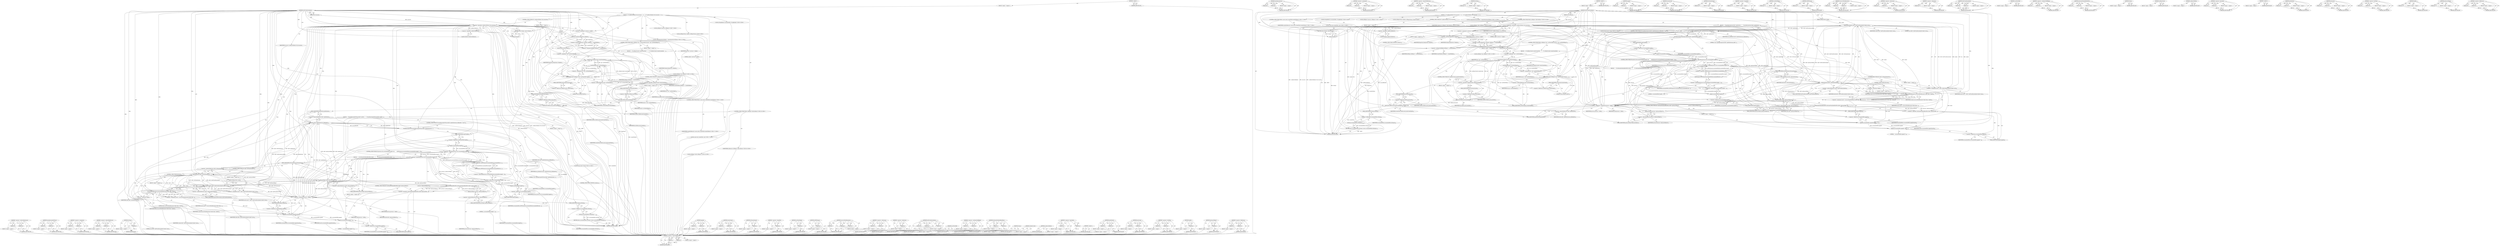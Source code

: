 digraph "&lt;operator&gt;.fieldAccess" {
vulnerable_273 [label=<(METHOD,&lt;operator&gt;.indirectIndexAccess)>];
vulnerable_274 [label=<(PARAM,p1)>];
vulnerable_275 [label=<(PARAM,p2)>];
vulnerable_276 [label=<(BLOCK,&lt;empty&gt;,&lt;empty&gt;)>];
vulnerable_277 [label=<(METHOD_RETURN,ANY)>];
vulnerable_255 [label=<(METHOD,equalIgnoringCase)>];
vulnerable_256 [label=<(PARAM,p1)>];
vulnerable_257 [label=<(PARAM,p2)>];
vulnerable_258 [label=<(BLOCK,&lt;empty&gt;,&lt;empty&gt;)>];
vulnerable_259 [label=<(METHOD_RETURN,ANY)>];
vulnerable_210 [label=<(METHOD,&lt;operator&gt;.assignment)>];
vulnerable_211 [label=<(PARAM,p1)>];
vulnerable_212 [label=<(PARAM,p2)>];
vulnerable_213 [label=<(BLOCK,&lt;empty&gt;,&lt;empty&gt;)>];
vulnerable_214 [label=<(METHOD_RETURN,ANY)>];
vulnerable_232 [label=<(METHOD,&lt;operator&gt;.indirectFieldAccess)>];
vulnerable_233 [label=<(PARAM,p1)>];
vulnerable_234 [label=<(PARAM,p2)>];
vulnerable_235 [label=<(BLOCK,&lt;empty&gt;,&lt;empty&gt;)>];
vulnerable_236 [label=<(METHOD_RETURN,ANY)>];
vulnerable_317 [label=<(METHOD,toString)>];
vulnerable_318 [label=<(PARAM,p1)>];
vulnerable_319 [label=<(BLOCK,&lt;empty&gt;,&lt;empty&gt;)>];
vulnerable_320 [label=<(METHOD_RETURN,ANY)>];
vulnerable_6 [label=<(METHOD,&lt;global&gt;)<SUB>1</SUB>>];
vulnerable_7 [label=<(BLOCK,&lt;empty&gt;,&lt;empty&gt;)<SUB>1</SUB>>];
vulnerable_8 [label=<(METHOD,textFromDescendants)<SUB>1</SUB>>];
vulnerable_9 [label=<(PARAM,AXObjectSet&amp; visited)<SUB>1</SUB>>];
vulnerable_10 [label=<(PARAM,bool recursive)<SUB>2</SUB>>];
vulnerable_11 [label=<(BLOCK,{
  if (!canHaveChildren() &amp;&amp; recursive)
    re...,{
  if (!canHaveChildren() &amp;&amp; recursive)
    re...)<SUB>2</SUB>>];
vulnerable_12 [label=<(CONTROL_STRUCTURE,IF,if (!canHaveChildren() &amp;&amp; recursive))<SUB>3</SUB>>];
vulnerable_13 [label=<(&lt;operator&gt;.logicalAnd,!canHaveChildren() &amp;&amp; recursive)<SUB>3</SUB>>];
vulnerable_14 [label=<(&lt;operator&gt;.logicalNot,!canHaveChildren())<SUB>3</SUB>>];
vulnerable_15 [label=<(canHaveChildren,canHaveChildren())<SUB>3</SUB>>];
vulnerable_16 [label=<(IDENTIFIER,recursive,!canHaveChildren() &amp;&amp; recursive)<SUB>3</SUB>>];
vulnerable_17 [label=<(BLOCK,&lt;empty&gt;,&lt;empty&gt;)<SUB>4</SUB>>];
vulnerable_18 [label=<(RETURN,return String();,return String();)<SUB>4</SUB>>];
vulnerable_19 [label=<(String,String())<SUB>4</SUB>>];
vulnerable_20 [label="<(LOCAL,StringBuilder accumulatedText: StringBuilder)<SUB>6</SUB>>"];
vulnerable_21 [label="<(LOCAL,AXObject* previous: AXObject*)<SUB>7</SUB>>"];
vulnerable_22 [label=<(&lt;operator&gt;.assignment,* previous = nullptr)<SUB>7</SUB>>];
vulnerable_23 [label=<(IDENTIFIER,previous,* previous = nullptr)<SUB>7</SUB>>];
vulnerable_24 [label=<(LITERAL,nullptr,* previous = nullptr)<SUB>7</SUB>>];
vulnerable_25 [label="<(LOCAL,AXObjectVector children: AXObjectVector)<SUB>9</SUB>>"];
vulnerable_26 [label=<(&lt;operator&gt;.lessThan,HeapVector&lt;Member&lt;AXObject&gt;&gt; ownedChildren)<SUB>11</SUB>>];
vulnerable_27 [label=<(&lt;operator&gt;.lessThan,HeapVector&lt;Member)<SUB>11</SUB>>];
vulnerable_28 [label=<(IDENTIFIER,HeapVector,HeapVector&lt;Member)<SUB>11</SUB>>];
vulnerable_29 [label=<(IDENTIFIER,Member,HeapVector&lt;Member)<SUB>11</SUB>>];
vulnerable_30 [label=<(&lt;operator&gt;.arithmeticShiftRight,AXObject&gt;&gt; ownedChildren)<SUB>11</SUB>>];
vulnerable_31 [label=<(IDENTIFIER,AXObject,AXObject&gt;&gt; ownedChildren)<SUB>11</SUB>>];
vulnerable_32 [label=<(IDENTIFIER,ownedChildren,AXObject&gt;&gt; ownedChildren)<SUB>11</SUB>>];
vulnerable_33 [label="<(LOCAL,computeAriaOwnsChildren : computeAriaOwnsChildren)<SUB>12</SUB>>"];
vulnerable_34 [label=<(CONTROL_STRUCTURE,FOR,for (AXObject* obj = rawFirstChild();obj;obj = obj-&gt;rawNextSibling()))<SUB>13</SUB>>];
vulnerable_35 [label=<(BLOCK,&lt;empty&gt;,&lt;empty&gt;)<SUB>13</SUB>>];
vulnerable_36 [label="<(LOCAL,AXObject* obj: AXObject*)<SUB>13</SUB>>"];
vulnerable_37 [label=<(&lt;operator&gt;.assignment,* obj = rawFirstChild())<SUB>13</SUB>>];
vulnerable_38 [label=<(IDENTIFIER,obj,* obj = rawFirstChild())<SUB>13</SUB>>];
vulnerable_39 [label=<(rawFirstChild,rawFirstChild())<SUB>13</SUB>>];
vulnerable_40 [label=<(IDENTIFIER,obj,for (AXObject* obj = rawFirstChild();obj;obj = ...)<SUB>13</SUB>>];
vulnerable_41 [label=<(&lt;operator&gt;.assignment,obj = obj-&gt;rawNextSibling())<SUB>13</SUB>>];
vulnerable_42 [label=<(IDENTIFIER,obj,obj = obj-&gt;rawNextSibling())<SUB>13</SUB>>];
vulnerable_43 [label=<(rawNextSibling,obj-&gt;rawNextSibling())<SUB>13</SUB>>];
vulnerable_44 [label=<(&lt;operator&gt;.indirectFieldAccess,obj-&gt;rawNextSibling)<SUB>13</SUB>>];
vulnerable_45 [label=<(IDENTIFIER,obj,obj-&gt;rawNextSibling())<SUB>13</SUB>>];
vulnerable_46 [label=<(FIELD_IDENTIFIER,rawNextSibling,rawNextSibling)<SUB>13</SUB>>];
vulnerable_47 [label=<(BLOCK,{
    if (!axObjectCache().isAriaOwned(obj))
  ...,{
    if (!axObjectCache().isAriaOwned(obj))
  ...)<SUB>13</SUB>>];
vulnerable_48 [label=<(CONTROL_STRUCTURE,IF,if (!axObjectCache().isAriaOwned(obj)))<SUB>14</SUB>>];
vulnerable_49 [label=<(&lt;operator&gt;.logicalNot,!axObjectCache().isAriaOwned(obj))<SUB>14</SUB>>];
vulnerable_50 [label=<(isAriaOwned,axObjectCache().isAriaOwned(obj))<SUB>14</SUB>>];
vulnerable_51 [label=<(&lt;operator&gt;.fieldAccess,axObjectCache().isAriaOwned)<SUB>14</SUB>>];
vulnerable_52 [label=<(axObjectCache,axObjectCache())<SUB>14</SUB>>];
vulnerable_53 [label=<(FIELD_IDENTIFIER,isAriaOwned,isAriaOwned)<SUB>14</SUB>>];
vulnerable_54 [label=<(IDENTIFIER,obj,axObjectCache().isAriaOwned(obj))<SUB>14</SUB>>];
vulnerable_55 [label=<(BLOCK,&lt;empty&gt;,&lt;empty&gt;)<SUB>15</SUB>>];
vulnerable_56 [label=<(push_back,children.push_back(obj))<SUB>15</SUB>>];
vulnerable_57 [label=<(&lt;operator&gt;.fieldAccess,children.push_back)<SUB>15</SUB>>];
vulnerable_58 [label=<(IDENTIFIER,children,children.push_back(obj))<SUB>15</SUB>>];
vulnerable_59 [label=<(FIELD_IDENTIFIER,push_back,push_back)<SUB>15</SUB>>];
vulnerable_60 [label=<(IDENTIFIER,obj,children.push_back(obj))<SUB>15</SUB>>];
vulnerable_61 [label="<(CONTROL_STRUCTURE,FOR,for (const auto&amp; ownedChild:ownedChildren))<SUB>17</SUB>>"];
vulnerable_62 [label="<(IDENTIFIER,ownedChildren,for (const auto&amp; ownedChild:ownedChildren))<SUB>17</SUB>>"];
vulnerable_63 [label="<(LOCAL,const auto ownedChild: auto)<SUB>17</SUB>>"];
vulnerable_64 [label=<(push_back,children.push_back(ownedChild))<SUB>18</SUB>>];
vulnerable_65 [label=<(&lt;operator&gt;.fieldAccess,children.push_back)<SUB>18</SUB>>];
vulnerable_66 [label=<(IDENTIFIER,children,children.push_back(ownedChild))<SUB>18</SUB>>];
vulnerable_67 [label=<(FIELD_IDENTIFIER,push_back,push_back)<SUB>18</SUB>>];
vulnerable_68 [label=<(IDENTIFIER,ownedChild,children.push_back(ownedChild))<SUB>18</SUB>>];
vulnerable_69 [label="<(CONTROL_STRUCTURE,FOR,for (AXObject* child:children))<SUB>20</SUB>>"];
vulnerable_70 [label="<(IDENTIFIER,children,for (AXObject* child:children))<SUB>20</SUB>>"];
vulnerable_71 [label="<(LOCAL,AXObject* child: AXObject*)<SUB>20</SUB>>"];
vulnerable_72 [label=<(BLOCK,{
    if (equalIgnoringCase(child-&gt;getAttribute...,{
    if (equalIgnoringCase(child-&gt;getAttribute...)<SUB>20</SUB>>];
vulnerable_73 [label=<(CONTROL_STRUCTURE,IF,if (equalIgnoringCase(child-&gt;getAttribute(aria_hiddenAttr), &quot;true&quot;)))<SUB>21</SUB>>];
vulnerable_74 [label=<(equalIgnoringCase,equalIgnoringCase(child-&gt;getAttribute(aria_hidd...)<SUB>21</SUB>>];
vulnerable_75 [label=<(getAttribute,child-&gt;getAttribute(aria_hiddenAttr))<SUB>21</SUB>>];
vulnerable_76 [label=<(&lt;operator&gt;.indirectFieldAccess,child-&gt;getAttribute)<SUB>21</SUB>>];
vulnerable_77 [label=<(IDENTIFIER,child,child-&gt;getAttribute(aria_hiddenAttr))<SUB>21</SUB>>];
vulnerable_78 [label=<(FIELD_IDENTIFIER,getAttribute,getAttribute)<SUB>21</SUB>>];
vulnerable_79 [label=<(IDENTIFIER,aria_hiddenAttr,child-&gt;getAttribute(aria_hiddenAttr))<SUB>21</SUB>>];
vulnerable_80 [label=<(LITERAL,&quot;true&quot;,equalIgnoringCase(child-&gt;getAttribute(aria_hidd...)<SUB>21</SUB>>];
vulnerable_81 [label=<(BLOCK,&lt;empty&gt;,&lt;empty&gt;)<SUB>22</SUB>>];
vulnerable_82 [label=<(CONTROL_STRUCTURE,CONTINUE,continue;)<SUB>22</SUB>>];
vulnerable_83 [label=<(CONTROL_STRUCTURE,IF,if (previous &amp;&amp; accumulatedText.length() &amp;&amp;
        !isHTMLSpace(accumulatedText[accumulatedText.length() - 1])))<SUB>24</SUB>>];
vulnerable_84 [label=<(&lt;operator&gt;.logicalAnd,previous &amp;&amp; accumulatedText.length() &amp;&amp;
       ...)<SUB>24</SUB>>];
vulnerable_85 [label=<(&lt;operator&gt;.logicalAnd,previous &amp;&amp; accumulatedText.length())<SUB>24</SUB>>];
vulnerable_86 [label=<(IDENTIFIER,previous,previous &amp;&amp; accumulatedText.length())<SUB>24</SUB>>];
vulnerable_87 [label=<(length,accumulatedText.length())<SUB>24</SUB>>];
vulnerable_88 [label=<(&lt;operator&gt;.fieldAccess,accumulatedText.length)<SUB>24</SUB>>];
vulnerable_89 [label=<(IDENTIFIER,accumulatedText,accumulatedText.length())<SUB>24</SUB>>];
vulnerable_90 [label=<(FIELD_IDENTIFIER,length,length)<SUB>24</SUB>>];
vulnerable_91 [label=<(&lt;operator&gt;.logicalNot,!isHTMLSpace(accumulatedText[accumulatedText.le...)<SUB>25</SUB>>];
vulnerable_92 [label=<(isHTMLSpace,isHTMLSpace(accumulatedText[accumulatedText.len...)<SUB>25</SUB>>];
vulnerable_93 [label=<(&lt;operator&gt;.indirectIndexAccess,accumulatedText[accumulatedText.length() - 1])<SUB>25</SUB>>];
vulnerable_94 [label=<(IDENTIFIER,accumulatedText,isHTMLSpace(accumulatedText[accumulatedText.len...)<SUB>25</SUB>>];
vulnerable_95 [label=<(&lt;operator&gt;.subtraction,accumulatedText.length() - 1)<SUB>25</SUB>>];
vulnerable_96 [label=<(length,accumulatedText.length())<SUB>25</SUB>>];
vulnerable_97 [label=<(&lt;operator&gt;.fieldAccess,accumulatedText.length)<SUB>25</SUB>>];
vulnerable_98 [label=<(IDENTIFIER,accumulatedText,accumulatedText.length())<SUB>25</SUB>>];
vulnerable_99 [label=<(FIELD_IDENTIFIER,length,length)<SUB>25</SUB>>];
vulnerable_100 [label=<(LITERAL,1,accumulatedText.length() - 1)<SUB>25</SUB>>];
vulnerable_101 [label=<(BLOCK,{
      if (!isInSameNonInlineBlockFlow(child-&gt;...,{
      if (!isInSameNonInlineBlockFlow(child-&gt;...)<SUB>25</SUB>>];
vulnerable_102 [label=<(CONTROL_STRUCTURE,IF,if (!isInSameNonInlineBlockFlow(child-&gt;getLayoutObject(),
                                      previous-&gt;getLayoutObject())))<SUB>26</SUB>>];
vulnerable_103 [label=<(&lt;operator&gt;.logicalNot,!isInSameNonInlineBlockFlow(child-&gt;getLayoutObj...)<SUB>26</SUB>>];
vulnerable_104 [label=<(isInSameNonInlineBlockFlow,isInSameNonInlineBlockFlow(child-&gt;getLayoutObje...)<SUB>26</SUB>>];
vulnerable_105 [label=<(getLayoutObject,child-&gt;getLayoutObject())<SUB>26</SUB>>];
vulnerable_106 [label=<(&lt;operator&gt;.indirectFieldAccess,child-&gt;getLayoutObject)<SUB>26</SUB>>];
vulnerable_107 [label=<(IDENTIFIER,child,child-&gt;getLayoutObject())<SUB>26</SUB>>];
vulnerable_108 [label=<(FIELD_IDENTIFIER,getLayoutObject,getLayoutObject)<SUB>26</SUB>>];
vulnerable_109 [label=<(getLayoutObject,previous-&gt;getLayoutObject())<SUB>27</SUB>>];
vulnerable_110 [label=<(&lt;operator&gt;.indirectFieldAccess,previous-&gt;getLayoutObject)<SUB>27</SUB>>];
vulnerable_111 [label=<(IDENTIFIER,previous,previous-&gt;getLayoutObject())<SUB>27</SUB>>];
vulnerable_112 [label=<(FIELD_IDENTIFIER,getLayoutObject,getLayoutObject)<SUB>27</SUB>>];
vulnerable_113 [label=<(BLOCK,&lt;empty&gt;,&lt;empty&gt;)<SUB>28</SUB>>];
vulnerable_114 [label=<(append,accumulatedText.append(' '))<SUB>28</SUB>>];
vulnerable_115 [label=<(&lt;operator&gt;.fieldAccess,accumulatedText.append)<SUB>28</SUB>>];
vulnerable_116 [label=<(IDENTIFIER,accumulatedText,accumulatedText.append(' '))<SUB>28</SUB>>];
vulnerable_117 [label=<(FIELD_IDENTIFIER,append,append)<SUB>28</SUB>>];
vulnerable_118 [label=<(LITERAL,' ',accumulatedText.append(' '))<SUB>28</SUB>>];
vulnerable_119 [label="<(LOCAL,String result: String)<SUB>31</SUB>>"];
vulnerable_120 [label=<(CONTROL_STRUCTURE,IF,if (child-&gt;isPresentational()))<SUB>32</SUB>>];
vulnerable_121 [label=<(isPresentational,child-&gt;isPresentational())<SUB>32</SUB>>];
vulnerable_122 [label=<(&lt;operator&gt;.indirectFieldAccess,child-&gt;isPresentational)<SUB>32</SUB>>];
vulnerable_123 [label=<(IDENTIFIER,child,child-&gt;isPresentational())<SUB>32</SUB>>];
vulnerable_124 [label=<(FIELD_IDENTIFIER,isPresentational,isPresentational)<SUB>32</SUB>>];
vulnerable_125 [label=<(BLOCK,&lt;empty&gt;,&lt;empty&gt;)<SUB>33</SUB>>];
vulnerable_126 [label=<(&lt;operator&gt;.assignment,result = child-&gt;textFromDescendants(visited, true))<SUB>33</SUB>>];
vulnerable_127 [label=<(IDENTIFIER,result,result = child-&gt;textFromDescendants(visited, true))<SUB>33</SUB>>];
vulnerable_128 [label=<(textFromDescendants,child-&gt;textFromDescendants(visited, true))<SUB>33</SUB>>];
vulnerable_129 [label=<(&lt;operator&gt;.indirectFieldAccess,child-&gt;textFromDescendants)<SUB>33</SUB>>];
vulnerable_130 [label=<(IDENTIFIER,child,child-&gt;textFromDescendants(visited, true))<SUB>33</SUB>>];
vulnerable_131 [label=<(FIELD_IDENTIFIER,textFromDescendants,textFromDescendants)<SUB>33</SUB>>];
vulnerable_132 [label=<(IDENTIFIER,visited,child-&gt;textFromDescendants(visited, true))<SUB>33</SUB>>];
vulnerable_133 [label=<(LITERAL,true,child-&gt;textFromDescendants(visited, true))<SUB>33</SUB>>];
vulnerable_134 [label=<(CONTROL_STRUCTURE,ELSE,else)<SUB>35</SUB>>];
vulnerable_135 [label=<(BLOCK,&lt;empty&gt;,&lt;empty&gt;)<SUB>35</SUB>>];
vulnerable_136 [label=<(&lt;operator&gt;.assignment,result = recursiveTextAlternative(*child, false...)<SUB>35</SUB>>];
vulnerable_137 [label=<(IDENTIFIER,result,result = recursiveTextAlternative(*child, false...)<SUB>35</SUB>>];
vulnerable_138 [label=<(recursiveTextAlternative,recursiveTextAlternative(*child, false, visited))<SUB>35</SUB>>];
vulnerable_139 [label=<(&lt;operator&gt;.indirection,*child)<SUB>35</SUB>>];
vulnerable_140 [label=<(IDENTIFIER,child,recursiveTextAlternative(*child, false, visited))<SUB>35</SUB>>];
vulnerable_141 [label=<(LITERAL,false,recursiveTextAlternative(*child, false, visited))<SUB>35</SUB>>];
vulnerable_142 [label=<(IDENTIFIER,visited,recursiveTextAlternative(*child, false, visited))<SUB>35</SUB>>];
vulnerable_143 [label=<(append,accumulatedText.append(result))<SUB>36</SUB>>];
vulnerable_144 [label=<(&lt;operator&gt;.fieldAccess,accumulatedText.append)<SUB>36</SUB>>];
vulnerable_145 [label=<(IDENTIFIER,accumulatedText,accumulatedText.append(result))<SUB>36</SUB>>];
vulnerable_146 [label=<(FIELD_IDENTIFIER,append,append)<SUB>36</SUB>>];
vulnerable_147 [label=<(IDENTIFIER,result,accumulatedText.append(result))<SUB>36</SUB>>];
vulnerable_148 [label=<(&lt;operator&gt;.assignment,previous = child)<SUB>37</SUB>>];
vulnerable_149 [label=<(IDENTIFIER,previous,previous = child)<SUB>37</SUB>>];
vulnerable_150 [label=<(IDENTIFIER,child,previous = child)<SUB>37</SUB>>];
vulnerable_151 [label=<(RETURN,return accumulatedText.toString();,return accumulatedText.toString();)<SUB>40</SUB>>];
vulnerable_152 [label=<(toString,accumulatedText.toString())<SUB>40</SUB>>];
vulnerable_153 [label=<(&lt;operator&gt;.fieldAccess,accumulatedText.toString)<SUB>40</SUB>>];
vulnerable_154 [label=<(IDENTIFIER,accumulatedText,accumulatedText.toString())<SUB>40</SUB>>];
vulnerable_155 [label=<(FIELD_IDENTIFIER,toString,toString)<SUB>40</SUB>>];
vulnerable_156 [label=<(METHOD_RETURN,String)<SUB>1</SUB>>];
vulnerable_158 [label=<(METHOD_RETURN,ANY)<SUB>1</SUB>>];
vulnerable_292 [label=<(METHOD,append)>];
vulnerable_293 [label=<(PARAM,p1)>];
vulnerable_294 [label=<(PARAM,p2)>];
vulnerable_295 [label=<(BLOCK,&lt;empty&gt;,&lt;empty&gt;)>];
vulnerable_296 [label=<(METHOD_RETURN,ANY)>];
vulnerable_237 [label=<(METHOD,isAriaOwned)>];
vulnerable_238 [label=<(PARAM,p1)>];
vulnerable_239 [label=<(PARAM,p2)>];
vulnerable_240 [label=<(BLOCK,&lt;empty&gt;,&lt;empty&gt;)>];
vulnerable_241 [label=<(METHOD_RETURN,ANY)>];
vulnerable_297 [label=<(METHOD,isPresentational)>];
vulnerable_298 [label=<(PARAM,p1)>];
vulnerable_299 [label=<(BLOCK,&lt;empty&gt;,&lt;empty&gt;)>];
vulnerable_300 [label=<(METHOD_RETURN,ANY)>];
vulnerable_200 [label=<(METHOD,&lt;operator&gt;.logicalNot)>];
vulnerable_201 [label=<(PARAM,p1)>];
vulnerable_202 [label=<(BLOCK,&lt;empty&gt;,&lt;empty&gt;)>];
vulnerable_203 [label=<(METHOD_RETURN,ANY)>];
vulnerable_228 [label=<(METHOD,rawNextSibling)>];
vulnerable_229 [label=<(PARAM,p1)>];
vulnerable_230 [label=<(BLOCK,&lt;empty&gt;,&lt;empty&gt;)>];
vulnerable_231 [label=<(METHOD_RETURN,ANY)>];
vulnerable_269 [label=<(METHOD,isHTMLSpace)>];
vulnerable_270 [label=<(PARAM,p1)>];
vulnerable_271 [label=<(BLOCK,&lt;empty&gt;,&lt;empty&gt;)>];
vulnerable_272 [label=<(METHOD_RETURN,ANY)>];
vulnerable_307 [label=<(METHOD,recursiveTextAlternative)>];
vulnerable_308 [label=<(PARAM,p1)>];
vulnerable_309 [label=<(PARAM,p2)>];
vulnerable_310 [label=<(PARAM,p3)>];
vulnerable_311 [label=<(BLOCK,&lt;empty&gt;,&lt;empty&gt;)>];
vulnerable_312 [label=<(METHOD_RETURN,ANY)>];
vulnerable_278 [label=<(METHOD,&lt;operator&gt;.subtraction)>];
vulnerable_279 [label=<(PARAM,p1)>];
vulnerable_280 [label=<(PARAM,p2)>];
vulnerable_281 [label=<(BLOCK,&lt;empty&gt;,&lt;empty&gt;)>];
vulnerable_282 [label=<(METHOD_RETURN,ANY)>];
vulnerable_313 [label=<(METHOD,&lt;operator&gt;.indirection)>];
vulnerable_314 [label=<(PARAM,p1)>];
vulnerable_315 [label=<(BLOCK,&lt;empty&gt;,&lt;empty&gt;)>];
vulnerable_316 [label=<(METHOD_RETURN,ANY)>];
vulnerable_301 [label=<(METHOD,textFromDescendants)>];
vulnerable_302 [label=<(PARAM,p1)>];
vulnerable_303 [label=<(PARAM,p2)>];
vulnerable_304 [label=<(PARAM,p3)>];
vulnerable_305 [label=<(BLOCK,&lt;empty&gt;,&lt;empty&gt;)>];
vulnerable_306 [label=<(METHOD_RETURN,ANY)>];
vulnerable_225 [label=<(METHOD,rawFirstChild)>];
vulnerable_226 [label=<(BLOCK,&lt;empty&gt;,&lt;empty&gt;)>];
vulnerable_227 [label=<(METHOD_RETURN,ANY)>];
vulnerable_220 [label=<(METHOD,&lt;operator&gt;.arithmeticShiftRight)>];
vulnerable_221 [label=<(PARAM,p1)>];
vulnerable_222 [label=<(PARAM,p2)>];
vulnerable_223 [label=<(BLOCK,&lt;empty&gt;,&lt;empty&gt;)>];
vulnerable_224 [label=<(METHOD_RETURN,ANY)>];
vulnerable_283 [label=<(METHOD,isInSameNonInlineBlockFlow)>];
vulnerable_284 [label=<(PARAM,p1)>];
vulnerable_285 [label=<(PARAM,p2)>];
vulnerable_286 [label=<(BLOCK,&lt;empty&gt;,&lt;empty&gt;)>];
vulnerable_287 [label=<(METHOD_RETURN,ANY)>];
vulnerable_207 [label=<(METHOD,String)>];
vulnerable_208 [label=<(BLOCK,&lt;empty&gt;,&lt;empty&gt;)>];
vulnerable_209 [label=<(METHOD_RETURN,ANY)>];
vulnerable_247 [label=<(METHOD,axObjectCache)>];
vulnerable_248 [label=<(BLOCK,&lt;empty&gt;,&lt;empty&gt;)>];
vulnerable_249 [label=<(METHOD_RETURN,ANY)>];
vulnerable_204 [label=<(METHOD,canHaveChildren)>];
vulnerable_205 [label=<(BLOCK,&lt;empty&gt;,&lt;empty&gt;)>];
vulnerable_206 [label=<(METHOD_RETURN,ANY)>];
vulnerable_195 [label=<(METHOD,&lt;operator&gt;.logicalAnd)>];
vulnerable_196 [label=<(PARAM,p1)>];
vulnerable_197 [label=<(PARAM,p2)>];
vulnerable_198 [label=<(BLOCK,&lt;empty&gt;,&lt;empty&gt;)>];
vulnerable_199 [label=<(METHOD_RETURN,ANY)>];
vulnerable_189 [label=<(METHOD,&lt;global&gt;)<SUB>1</SUB>>];
vulnerable_190 [label=<(BLOCK,&lt;empty&gt;,&lt;empty&gt;)>];
vulnerable_191 [label=<(METHOD_RETURN,ANY)>];
vulnerable_260 [label=<(METHOD,getAttribute)>];
vulnerable_261 [label=<(PARAM,p1)>];
vulnerable_262 [label=<(PARAM,p2)>];
vulnerable_263 [label=<(BLOCK,&lt;empty&gt;,&lt;empty&gt;)>];
vulnerable_264 [label=<(METHOD_RETURN,ANY)>];
vulnerable_250 [label=<(METHOD,push_back)>];
vulnerable_251 [label=<(PARAM,p1)>];
vulnerable_252 [label=<(PARAM,p2)>];
vulnerable_253 [label=<(BLOCK,&lt;empty&gt;,&lt;empty&gt;)>];
vulnerable_254 [label=<(METHOD_RETURN,ANY)>];
vulnerable_215 [label=<(METHOD,&lt;operator&gt;.lessThan)>];
vulnerable_216 [label=<(PARAM,p1)>];
vulnerable_217 [label=<(PARAM,p2)>];
vulnerable_218 [label=<(BLOCK,&lt;empty&gt;,&lt;empty&gt;)>];
vulnerable_219 [label=<(METHOD_RETURN,ANY)>];
vulnerable_265 [label=<(METHOD,length)>];
vulnerable_266 [label=<(PARAM,p1)>];
vulnerable_267 [label=<(BLOCK,&lt;empty&gt;,&lt;empty&gt;)>];
vulnerable_268 [label=<(METHOD_RETURN,ANY)>];
vulnerable_288 [label=<(METHOD,getLayoutObject)>];
vulnerable_289 [label=<(PARAM,p1)>];
vulnerable_290 [label=<(BLOCK,&lt;empty&gt;,&lt;empty&gt;)>];
vulnerable_291 [label=<(METHOD_RETURN,ANY)>];
vulnerable_242 [label=<(METHOD,&lt;operator&gt;.fieldAccess)>];
vulnerable_243 [label=<(PARAM,p1)>];
vulnerable_244 [label=<(PARAM,p2)>];
vulnerable_245 [label=<(BLOCK,&lt;empty&gt;,&lt;empty&gt;)>];
vulnerable_246 [label=<(METHOD_RETURN,ANY)>];
fixed_273 [label=<(METHOD,&lt;operator&gt;.indirectIndexAccess)>];
fixed_274 [label=<(PARAM,p1)>];
fixed_275 [label=<(PARAM,p2)>];
fixed_276 [label=<(BLOCK,&lt;empty&gt;,&lt;empty&gt;)>];
fixed_277 [label=<(METHOD_RETURN,ANY)>];
fixed_255 [label=<(METHOD,equalIgnoringASCIICase)>];
fixed_256 [label=<(PARAM,p1)>];
fixed_257 [label=<(PARAM,p2)>];
fixed_258 [label=<(BLOCK,&lt;empty&gt;,&lt;empty&gt;)>];
fixed_259 [label=<(METHOD_RETURN,ANY)>];
fixed_210 [label=<(METHOD,&lt;operator&gt;.assignment)>];
fixed_211 [label=<(PARAM,p1)>];
fixed_212 [label=<(PARAM,p2)>];
fixed_213 [label=<(BLOCK,&lt;empty&gt;,&lt;empty&gt;)>];
fixed_214 [label=<(METHOD_RETURN,ANY)>];
fixed_232 [label=<(METHOD,&lt;operator&gt;.indirectFieldAccess)>];
fixed_233 [label=<(PARAM,p1)>];
fixed_234 [label=<(PARAM,p2)>];
fixed_235 [label=<(BLOCK,&lt;empty&gt;,&lt;empty&gt;)>];
fixed_236 [label=<(METHOD_RETURN,ANY)>];
fixed_317 [label=<(METHOD,toString)>];
fixed_318 [label=<(PARAM,p1)>];
fixed_319 [label=<(BLOCK,&lt;empty&gt;,&lt;empty&gt;)>];
fixed_320 [label=<(METHOD_RETURN,ANY)>];
fixed_6 [label=<(METHOD,&lt;global&gt;)<SUB>1</SUB>>];
fixed_7 [label=<(BLOCK,&lt;empty&gt;,&lt;empty&gt;)<SUB>1</SUB>>];
fixed_8 [label=<(METHOD,textFromDescendants)<SUB>1</SUB>>];
fixed_9 [label=<(PARAM,AXObjectSet&amp; visited)<SUB>1</SUB>>];
fixed_10 [label=<(PARAM,bool recursive)<SUB>2</SUB>>];
fixed_11 [label=<(BLOCK,{
  if (!canHaveChildren() &amp;&amp; recursive)
    re...,{
  if (!canHaveChildren() &amp;&amp; recursive)
    re...)<SUB>2</SUB>>];
fixed_12 [label=<(CONTROL_STRUCTURE,IF,if (!canHaveChildren() &amp;&amp; recursive))<SUB>3</SUB>>];
fixed_13 [label=<(&lt;operator&gt;.logicalAnd,!canHaveChildren() &amp;&amp; recursive)<SUB>3</SUB>>];
fixed_14 [label=<(&lt;operator&gt;.logicalNot,!canHaveChildren())<SUB>3</SUB>>];
fixed_15 [label=<(canHaveChildren,canHaveChildren())<SUB>3</SUB>>];
fixed_16 [label=<(IDENTIFIER,recursive,!canHaveChildren() &amp;&amp; recursive)<SUB>3</SUB>>];
fixed_17 [label=<(BLOCK,&lt;empty&gt;,&lt;empty&gt;)<SUB>4</SUB>>];
fixed_18 [label=<(RETURN,return String();,return String();)<SUB>4</SUB>>];
fixed_19 [label=<(String,String())<SUB>4</SUB>>];
fixed_20 [label="<(LOCAL,StringBuilder accumulatedText: StringBuilder)<SUB>6</SUB>>"];
fixed_21 [label="<(LOCAL,AXObject* previous: AXObject*)<SUB>7</SUB>>"];
fixed_22 [label=<(&lt;operator&gt;.assignment,* previous = nullptr)<SUB>7</SUB>>];
fixed_23 [label=<(IDENTIFIER,previous,* previous = nullptr)<SUB>7</SUB>>];
fixed_24 [label=<(LITERAL,nullptr,* previous = nullptr)<SUB>7</SUB>>];
fixed_25 [label="<(LOCAL,AXObjectVector children: AXObjectVector)<SUB>9</SUB>>"];
fixed_26 [label=<(&lt;operator&gt;.lessThan,HeapVector&lt;Member&lt;AXObject&gt;&gt; ownedChildren)<SUB>11</SUB>>];
fixed_27 [label=<(&lt;operator&gt;.lessThan,HeapVector&lt;Member)<SUB>11</SUB>>];
fixed_28 [label=<(IDENTIFIER,HeapVector,HeapVector&lt;Member)<SUB>11</SUB>>];
fixed_29 [label=<(IDENTIFIER,Member,HeapVector&lt;Member)<SUB>11</SUB>>];
fixed_30 [label=<(&lt;operator&gt;.arithmeticShiftRight,AXObject&gt;&gt; ownedChildren)<SUB>11</SUB>>];
fixed_31 [label=<(IDENTIFIER,AXObject,AXObject&gt;&gt; ownedChildren)<SUB>11</SUB>>];
fixed_32 [label=<(IDENTIFIER,ownedChildren,AXObject&gt;&gt; ownedChildren)<SUB>11</SUB>>];
fixed_33 [label="<(LOCAL,computeAriaOwnsChildren : computeAriaOwnsChildren)<SUB>12</SUB>>"];
fixed_34 [label=<(CONTROL_STRUCTURE,FOR,for (AXObject* obj = rawFirstChild();obj;obj = obj-&gt;rawNextSibling()))<SUB>13</SUB>>];
fixed_35 [label=<(BLOCK,&lt;empty&gt;,&lt;empty&gt;)<SUB>13</SUB>>];
fixed_36 [label="<(LOCAL,AXObject* obj: AXObject*)<SUB>13</SUB>>"];
fixed_37 [label=<(&lt;operator&gt;.assignment,* obj = rawFirstChild())<SUB>13</SUB>>];
fixed_38 [label=<(IDENTIFIER,obj,* obj = rawFirstChild())<SUB>13</SUB>>];
fixed_39 [label=<(rawFirstChild,rawFirstChild())<SUB>13</SUB>>];
fixed_40 [label=<(IDENTIFIER,obj,for (AXObject* obj = rawFirstChild();obj;obj = ...)<SUB>13</SUB>>];
fixed_41 [label=<(&lt;operator&gt;.assignment,obj = obj-&gt;rawNextSibling())<SUB>13</SUB>>];
fixed_42 [label=<(IDENTIFIER,obj,obj = obj-&gt;rawNextSibling())<SUB>13</SUB>>];
fixed_43 [label=<(rawNextSibling,obj-&gt;rawNextSibling())<SUB>13</SUB>>];
fixed_44 [label=<(&lt;operator&gt;.indirectFieldAccess,obj-&gt;rawNextSibling)<SUB>13</SUB>>];
fixed_45 [label=<(IDENTIFIER,obj,obj-&gt;rawNextSibling())<SUB>13</SUB>>];
fixed_46 [label=<(FIELD_IDENTIFIER,rawNextSibling,rawNextSibling)<SUB>13</SUB>>];
fixed_47 [label=<(BLOCK,{
    if (!axObjectCache().isAriaOwned(obj))
  ...,{
    if (!axObjectCache().isAriaOwned(obj))
  ...)<SUB>13</SUB>>];
fixed_48 [label=<(CONTROL_STRUCTURE,IF,if (!axObjectCache().isAriaOwned(obj)))<SUB>14</SUB>>];
fixed_49 [label=<(&lt;operator&gt;.logicalNot,!axObjectCache().isAriaOwned(obj))<SUB>14</SUB>>];
fixed_50 [label=<(isAriaOwned,axObjectCache().isAriaOwned(obj))<SUB>14</SUB>>];
fixed_51 [label=<(&lt;operator&gt;.fieldAccess,axObjectCache().isAriaOwned)<SUB>14</SUB>>];
fixed_52 [label=<(axObjectCache,axObjectCache())<SUB>14</SUB>>];
fixed_53 [label=<(FIELD_IDENTIFIER,isAriaOwned,isAriaOwned)<SUB>14</SUB>>];
fixed_54 [label=<(IDENTIFIER,obj,axObjectCache().isAriaOwned(obj))<SUB>14</SUB>>];
fixed_55 [label=<(BLOCK,&lt;empty&gt;,&lt;empty&gt;)<SUB>15</SUB>>];
fixed_56 [label=<(push_back,children.push_back(obj))<SUB>15</SUB>>];
fixed_57 [label=<(&lt;operator&gt;.fieldAccess,children.push_back)<SUB>15</SUB>>];
fixed_58 [label=<(IDENTIFIER,children,children.push_back(obj))<SUB>15</SUB>>];
fixed_59 [label=<(FIELD_IDENTIFIER,push_back,push_back)<SUB>15</SUB>>];
fixed_60 [label=<(IDENTIFIER,obj,children.push_back(obj))<SUB>15</SUB>>];
fixed_61 [label="<(CONTROL_STRUCTURE,FOR,for (const auto&amp; ownedChild:ownedChildren))<SUB>17</SUB>>"];
fixed_62 [label="<(IDENTIFIER,ownedChildren,for (const auto&amp; ownedChild:ownedChildren))<SUB>17</SUB>>"];
fixed_63 [label="<(LOCAL,const auto ownedChild: auto)<SUB>17</SUB>>"];
fixed_64 [label=<(push_back,children.push_back(ownedChild))<SUB>18</SUB>>];
fixed_65 [label=<(&lt;operator&gt;.fieldAccess,children.push_back)<SUB>18</SUB>>];
fixed_66 [label=<(IDENTIFIER,children,children.push_back(ownedChild))<SUB>18</SUB>>];
fixed_67 [label=<(FIELD_IDENTIFIER,push_back,push_back)<SUB>18</SUB>>];
fixed_68 [label=<(IDENTIFIER,ownedChild,children.push_back(ownedChild))<SUB>18</SUB>>];
fixed_69 [label="<(CONTROL_STRUCTURE,FOR,for (AXObject* child:children))<SUB>20</SUB>>"];
fixed_70 [label="<(IDENTIFIER,children,for (AXObject* child:children))<SUB>20</SUB>>"];
fixed_71 [label="<(LOCAL,AXObject* child: AXObject*)<SUB>20</SUB>>"];
fixed_72 [label=<(BLOCK,{
    if (equalIgnoringASCIICase(child-&gt;getAttr...,{
    if (equalIgnoringASCIICase(child-&gt;getAttr...)<SUB>20</SUB>>];
fixed_73 [label=<(CONTROL_STRUCTURE,IF,if (equalIgnoringASCIICase(child-&gt;getAttribute(aria_hiddenAttr), &quot;true&quot;)))<SUB>21</SUB>>];
fixed_74 [label=<(equalIgnoringASCIICase,equalIgnoringASCIICase(child-&gt;getAttribute(aria...)<SUB>21</SUB>>];
fixed_75 [label=<(getAttribute,child-&gt;getAttribute(aria_hiddenAttr))<SUB>21</SUB>>];
fixed_76 [label=<(&lt;operator&gt;.indirectFieldAccess,child-&gt;getAttribute)<SUB>21</SUB>>];
fixed_77 [label=<(IDENTIFIER,child,child-&gt;getAttribute(aria_hiddenAttr))<SUB>21</SUB>>];
fixed_78 [label=<(FIELD_IDENTIFIER,getAttribute,getAttribute)<SUB>21</SUB>>];
fixed_79 [label=<(IDENTIFIER,aria_hiddenAttr,child-&gt;getAttribute(aria_hiddenAttr))<SUB>21</SUB>>];
fixed_80 [label=<(LITERAL,&quot;true&quot;,equalIgnoringASCIICase(child-&gt;getAttribute(aria...)<SUB>21</SUB>>];
fixed_81 [label=<(BLOCK,&lt;empty&gt;,&lt;empty&gt;)<SUB>22</SUB>>];
fixed_82 [label=<(CONTROL_STRUCTURE,CONTINUE,continue;)<SUB>22</SUB>>];
fixed_83 [label=<(CONTROL_STRUCTURE,IF,if (previous &amp;&amp; accumulatedText.length() &amp;&amp;
        !isHTMLSpace(accumulatedText[accumulatedText.length() - 1])))<SUB>24</SUB>>];
fixed_84 [label=<(&lt;operator&gt;.logicalAnd,previous &amp;&amp; accumulatedText.length() &amp;&amp;
       ...)<SUB>24</SUB>>];
fixed_85 [label=<(&lt;operator&gt;.logicalAnd,previous &amp;&amp; accumulatedText.length())<SUB>24</SUB>>];
fixed_86 [label=<(IDENTIFIER,previous,previous &amp;&amp; accumulatedText.length())<SUB>24</SUB>>];
fixed_87 [label=<(length,accumulatedText.length())<SUB>24</SUB>>];
fixed_88 [label=<(&lt;operator&gt;.fieldAccess,accumulatedText.length)<SUB>24</SUB>>];
fixed_89 [label=<(IDENTIFIER,accumulatedText,accumulatedText.length())<SUB>24</SUB>>];
fixed_90 [label=<(FIELD_IDENTIFIER,length,length)<SUB>24</SUB>>];
fixed_91 [label=<(&lt;operator&gt;.logicalNot,!isHTMLSpace(accumulatedText[accumulatedText.le...)<SUB>25</SUB>>];
fixed_92 [label=<(isHTMLSpace,isHTMLSpace(accumulatedText[accumulatedText.len...)<SUB>25</SUB>>];
fixed_93 [label=<(&lt;operator&gt;.indirectIndexAccess,accumulatedText[accumulatedText.length() - 1])<SUB>25</SUB>>];
fixed_94 [label=<(IDENTIFIER,accumulatedText,isHTMLSpace(accumulatedText[accumulatedText.len...)<SUB>25</SUB>>];
fixed_95 [label=<(&lt;operator&gt;.subtraction,accumulatedText.length() - 1)<SUB>25</SUB>>];
fixed_96 [label=<(length,accumulatedText.length())<SUB>25</SUB>>];
fixed_97 [label=<(&lt;operator&gt;.fieldAccess,accumulatedText.length)<SUB>25</SUB>>];
fixed_98 [label=<(IDENTIFIER,accumulatedText,accumulatedText.length())<SUB>25</SUB>>];
fixed_99 [label=<(FIELD_IDENTIFIER,length,length)<SUB>25</SUB>>];
fixed_100 [label=<(LITERAL,1,accumulatedText.length() - 1)<SUB>25</SUB>>];
fixed_101 [label=<(BLOCK,{
      if (!isInSameNonInlineBlockFlow(child-&gt;...,{
      if (!isInSameNonInlineBlockFlow(child-&gt;...)<SUB>25</SUB>>];
fixed_102 [label=<(CONTROL_STRUCTURE,IF,if (!isInSameNonInlineBlockFlow(child-&gt;getLayoutObject(),
                                      previous-&gt;getLayoutObject())))<SUB>26</SUB>>];
fixed_103 [label=<(&lt;operator&gt;.logicalNot,!isInSameNonInlineBlockFlow(child-&gt;getLayoutObj...)<SUB>26</SUB>>];
fixed_104 [label=<(isInSameNonInlineBlockFlow,isInSameNonInlineBlockFlow(child-&gt;getLayoutObje...)<SUB>26</SUB>>];
fixed_105 [label=<(getLayoutObject,child-&gt;getLayoutObject())<SUB>26</SUB>>];
fixed_106 [label=<(&lt;operator&gt;.indirectFieldAccess,child-&gt;getLayoutObject)<SUB>26</SUB>>];
fixed_107 [label=<(IDENTIFIER,child,child-&gt;getLayoutObject())<SUB>26</SUB>>];
fixed_108 [label=<(FIELD_IDENTIFIER,getLayoutObject,getLayoutObject)<SUB>26</SUB>>];
fixed_109 [label=<(getLayoutObject,previous-&gt;getLayoutObject())<SUB>27</SUB>>];
fixed_110 [label=<(&lt;operator&gt;.indirectFieldAccess,previous-&gt;getLayoutObject)<SUB>27</SUB>>];
fixed_111 [label=<(IDENTIFIER,previous,previous-&gt;getLayoutObject())<SUB>27</SUB>>];
fixed_112 [label=<(FIELD_IDENTIFIER,getLayoutObject,getLayoutObject)<SUB>27</SUB>>];
fixed_113 [label=<(BLOCK,&lt;empty&gt;,&lt;empty&gt;)<SUB>28</SUB>>];
fixed_114 [label=<(append,accumulatedText.append(' '))<SUB>28</SUB>>];
fixed_115 [label=<(&lt;operator&gt;.fieldAccess,accumulatedText.append)<SUB>28</SUB>>];
fixed_116 [label=<(IDENTIFIER,accumulatedText,accumulatedText.append(' '))<SUB>28</SUB>>];
fixed_117 [label=<(FIELD_IDENTIFIER,append,append)<SUB>28</SUB>>];
fixed_118 [label=<(LITERAL,' ',accumulatedText.append(' '))<SUB>28</SUB>>];
fixed_119 [label="<(LOCAL,String result: String)<SUB>31</SUB>>"];
fixed_120 [label=<(CONTROL_STRUCTURE,IF,if (child-&gt;isPresentational()))<SUB>32</SUB>>];
fixed_121 [label=<(isPresentational,child-&gt;isPresentational())<SUB>32</SUB>>];
fixed_122 [label=<(&lt;operator&gt;.indirectFieldAccess,child-&gt;isPresentational)<SUB>32</SUB>>];
fixed_123 [label=<(IDENTIFIER,child,child-&gt;isPresentational())<SUB>32</SUB>>];
fixed_124 [label=<(FIELD_IDENTIFIER,isPresentational,isPresentational)<SUB>32</SUB>>];
fixed_125 [label=<(BLOCK,&lt;empty&gt;,&lt;empty&gt;)<SUB>33</SUB>>];
fixed_126 [label=<(&lt;operator&gt;.assignment,result = child-&gt;textFromDescendants(visited, true))<SUB>33</SUB>>];
fixed_127 [label=<(IDENTIFIER,result,result = child-&gt;textFromDescendants(visited, true))<SUB>33</SUB>>];
fixed_128 [label=<(textFromDescendants,child-&gt;textFromDescendants(visited, true))<SUB>33</SUB>>];
fixed_129 [label=<(&lt;operator&gt;.indirectFieldAccess,child-&gt;textFromDescendants)<SUB>33</SUB>>];
fixed_130 [label=<(IDENTIFIER,child,child-&gt;textFromDescendants(visited, true))<SUB>33</SUB>>];
fixed_131 [label=<(FIELD_IDENTIFIER,textFromDescendants,textFromDescendants)<SUB>33</SUB>>];
fixed_132 [label=<(IDENTIFIER,visited,child-&gt;textFromDescendants(visited, true))<SUB>33</SUB>>];
fixed_133 [label=<(LITERAL,true,child-&gt;textFromDescendants(visited, true))<SUB>33</SUB>>];
fixed_134 [label=<(CONTROL_STRUCTURE,ELSE,else)<SUB>35</SUB>>];
fixed_135 [label=<(BLOCK,&lt;empty&gt;,&lt;empty&gt;)<SUB>35</SUB>>];
fixed_136 [label=<(&lt;operator&gt;.assignment,result = recursiveTextAlternative(*child, false...)<SUB>35</SUB>>];
fixed_137 [label=<(IDENTIFIER,result,result = recursiveTextAlternative(*child, false...)<SUB>35</SUB>>];
fixed_138 [label=<(recursiveTextAlternative,recursiveTextAlternative(*child, false, visited))<SUB>35</SUB>>];
fixed_139 [label=<(&lt;operator&gt;.indirection,*child)<SUB>35</SUB>>];
fixed_140 [label=<(IDENTIFIER,child,recursiveTextAlternative(*child, false, visited))<SUB>35</SUB>>];
fixed_141 [label=<(LITERAL,false,recursiveTextAlternative(*child, false, visited))<SUB>35</SUB>>];
fixed_142 [label=<(IDENTIFIER,visited,recursiveTextAlternative(*child, false, visited))<SUB>35</SUB>>];
fixed_143 [label=<(append,accumulatedText.append(result))<SUB>36</SUB>>];
fixed_144 [label=<(&lt;operator&gt;.fieldAccess,accumulatedText.append)<SUB>36</SUB>>];
fixed_145 [label=<(IDENTIFIER,accumulatedText,accumulatedText.append(result))<SUB>36</SUB>>];
fixed_146 [label=<(FIELD_IDENTIFIER,append,append)<SUB>36</SUB>>];
fixed_147 [label=<(IDENTIFIER,result,accumulatedText.append(result))<SUB>36</SUB>>];
fixed_148 [label=<(&lt;operator&gt;.assignment,previous = child)<SUB>37</SUB>>];
fixed_149 [label=<(IDENTIFIER,previous,previous = child)<SUB>37</SUB>>];
fixed_150 [label=<(IDENTIFIER,child,previous = child)<SUB>37</SUB>>];
fixed_151 [label=<(RETURN,return accumulatedText.toString();,return accumulatedText.toString();)<SUB>40</SUB>>];
fixed_152 [label=<(toString,accumulatedText.toString())<SUB>40</SUB>>];
fixed_153 [label=<(&lt;operator&gt;.fieldAccess,accumulatedText.toString)<SUB>40</SUB>>];
fixed_154 [label=<(IDENTIFIER,accumulatedText,accumulatedText.toString())<SUB>40</SUB>>];
fixed_155 [label=<(FIELD_IDENTIFIER,toString,toString)<SUB>40</SUB>>];
fixed_156 [label=<(METHOD_RETURN,String)<SUB>1</SUB>>];
fixed_158 [label=<(METHOD_RETURN,ANY)<SUB>1</SUB>>];
fixed_292 [label=<(METHOD,append)>];
fixed_293 [label=<(PARAM,p1)>];
fixed_294 [label=<(PARAM,p2)>];
fixed_295 [label=<(BLOCK,&lt;empty&gt;,&lt;empty&gt;)>];
fixed_296 [label=<(METHOD_RETURN,ANY)>];
fixed_237 [label=<(METHOD,isAriaOwned)>];
fixed_238 [label=<(PARAM,p1)>];
fixed_239 [label=<(PARAM,p2)>];
fixed_240 [label=<(BLOCK,&lt;empty&gt;,&lt;empty&gt;)>];
fixed_241 [label=<(METHOD_RETURN,ANY)>];
fixed_297 [label=<(METHOD,isPresentational)>];
fixed_298 [label=<(PARAM,p1)>];
fixed_299 [label=<(BLOCK,&lt;empty&gt;,&lt;empty&gt;)>];
fixed_300 [label=<(METHOD_RETURN,ANY)>];
fixed_200 [label=<(METHOD,&lt;operator&gt;.logicalNot)>];
fixed_201 [label=<(PARAM,p1)>];
fixed_202 [label=<(BLOCK,&lt;empty&gt;,&lt;empty&gt;)>];
fixed_203 [label=<(METHOD_RETURN,ANY)>];
fixed_228 [label=<(METHOD,rawNextSibling)>];
fixed_229 [label=<(PARAM,p1)>];
fixed_230 [label=<(BLOCK,&lt;empty&gt;,&lt;empty&gt;)>];
fixed_231 [label=<(METHOD_RETURN,ANY)>];
fixed_269 [label=<(METHOD,isHTMLSpace)>];
fixed_270 [label=<(PARAM,p1)>];
fixed_271 [label=<(BLOCK,&lt;empty&gt;,&lt;empty&gt;)>];
fixed_272 [label=<(METHOD_RETURN,ANY)>];
fixed_307 [label=<(METHOD,recursiveTextAlternative)>];
fixed_308 [label=<(PARAM,p1)>];
fixed_309 [label=<(PARAM,p2)>];
fixed_310 [label=<(PARAM,p3)>];
fixed_311 [label=<(BLOCK,&lt;empty&gt;,&lt;empty&gt;)>];
fixed_312 [label=<(METHOD_RETURN,ANY)>];
fixed_278 [label=<(METHOD,&lt;operator&gt;.subtraction)>];
fixed_279 [label=<(PARAM,p1)>];
fixed_280 [label=<(PARAM,p2)>];
fixed_281 [label=<(BLOCK,&lt;empty&gt;,&lt;empty&gt;)>];
fixed_282 [label=<(METHOD_RETURN,ANY)>];
fixed_313 [label=<(METHOD,&lt;operator&gt;.indirection)>];
fixed_314 [label=<(PARAM,p1)>];
fixed_315 [label=<(BLOCK,&lt;empty&gt;,&lt;empty&gt;)>];
fixed_316 [label=<(METHOD_RETURN,ANY)>];
fixed_301 [label=<(METHOD,textFromDescendants)>];
fixed_302 [label=<(PARAM,p1)>];
fixed_303 [label=<(PARAM,p2)>];
fixed_304 [label=<(PARAM,p3)>];
fixed_305 [label=<(BLOCK,&lt;empty&gt;,&lt;empty&gt;)>];
fixed_306 [label=<(METHOD_RETURN,ANY)>];
fixed_225 [label=<(METHOD,rawFirstChild)>];
fixed_226 [label=<(BLOCK,&lt;empty&gt;,&lt;empty&gt;)>];
fixed_227 [label=<(METHOD_RETURN,ANY)>];
fixed_220 [label=<(METHOD,&lt;operator&gt;.arithmeticShiftRight)>];
fixed_221 [label=<(PARAM,p1)>];
fixed_222 [label=<(PARAM,p2)>];
fixed_223 [label=<(BLOCK,&lt;empty&gt;,&lt;empty&gt;)>];
fixed_224 [label=<(METHOD_RETURN,ANY)>];
fixed_283 [label=<(METHOD,isInSameNonInlineBlockFlow)>];
fixed_284 [label=<(PARAM,p1)>];
fixed_285 [label=<(PARAM,p2)>];
fixed_286 [label=<(BLOCK,&lt;empty&gt;,&lt;empty&gt;)>];
fixed_287 [label=<(METHOD_RETURN,ANY)>];
fixed_207 [label=<(METHOD,String)>];
fixed_208 [label=<(BLOCK,&lt;empty&gt;,&lt;empty&gt;)>];
fixed_209 [label=<(METHOD_RETURN,ANY)>];
fixed_247 [label=<(METHOD,axObjectCache)>];
fixed_248 [label=<(BLOCK,&lt;empty&gt;,&lt;empty&gt;)>];
fixed_249 [label=<(METHOD_RETURN,ANY)>];
fixed_204 [label=<(METHOD,canHaveChildren)>];
fixed_205 [label=<(BLOCK,&lt;empty&gt;,&lt;empty&gt;)>];
fixed_206 [label=<(METHOD_RETURN,ANY)>];
fixed_195 [label=<(METHOD,&lt;operator&gt;.logicalAnd)>];
fixed_196 [label=<(PARAM,p1)>];
fixed_197 [label=<(PARAM,p2)>];
fixed_198 [label=<(BLOCK,&lt;empty&gt;,&lt;empty&gt;)>];
fixed_199 [label=<(METHOD_RETURN,ANY)>];
fixed_189 [label=<(METHOD,&lt;global&gt;)<SUB>1</SUB>>];
fixed_190 [label=<(BLOCK,&lt;empty&gt;,&lt;empty&gt;)>];
fixed_191 [label=<(METHOD_RETURN,ANY)>];
fixed_260 [label=<(METHOD,getAttribute)>];
fixed_261 [label=<(PARAM,p1)>];
fixed_262 [label=<(PARAM,p2)>];
fixed_263 [label=<(BLOCK,&lt;empty&gt;,&lt;empty&gt;)>];
fixed_264 [label=<(METHOD_RETURN,ANY)>];
fixed_250 [label=<(METHOD,push_back)>];
fixed_251 [label=<(PARAM,p1)>];
fixed_252 [label=<(PARAM,p2)>];
fixed_253 [label=<(BLOCK,&lt;empty&gt;,&lt;empty&gt;)>];
fixed_254 [label=<(METHOD_RETURN,ANY)>];
fixed_215 [label=<(METHOD,&lt;operator&gt;.lessThan)>];
fixed_216 [label=<(PARAM,p1)>];
fixed_217 [label=<(PARAM,p2)>];
fixed_218 [label=<(BLOCK,&lt;empty&gt;,&lt;empty&gt;)>];
fixed_219 [label=<(METHOD_RETURN,ANY)>];
fixed_265 [label=<(METHOD,length)>];
fixed_266 [label=<(PARAM,p1)>];
fixed_267 [label=<(BLOCK,&lt;empty&gt;,&lt;empty&gt;)>];
fixed_268 [label=<(METHOD_RETURN,ANY)>];
fixed_288 [label=<(METHOD,getLayoutObject)>];
fixed_289 [label=<(PARAM,p1)>];
fixed_290 [label=<(BLOCK,&lt;empty&gt;,&lt;empty&gt;)>];
fixed_291 [label=<(METHOD_RETURN,ANY)>];
fixed_242 [label=<(METHOD,&lt;operator&gt;.fieldAccess)>];
fixed_243 [label=<(PARAM,p1)>];
fixed_244 [label=<(PARAM,p2)>];
fixed_245 [label=<(BLOCK,&lt;empty&gt;,&lt;empty&gt;)>];
fixed_246 [label=<(METHOD_RETURN,ANY)>];
vulnerable_273 -> vulnerable_274  [key=0, label="AST: "];
vulnerable_273 -> vulnerable_274  [key=1, label="DDG: "];
vulnerable_273 -> vulnerable_276  [key=0, label="AST: "];
vulnerable_273 -> vulnerable_275  [key=0, label="AST: "];
vulnerable_273 -> vulnerable_275  [key=1, label="DDG: "];
vulnerable_273 -> vulnerable_277  [key=0, label="AST: "];
vulnerable_273 -> vulnerable_277  [key=1, label="CFG: "];
vulnerable_274 -> vulnerable_277  [key=0, label="DDG: p1"];
vulnerable_275 -> vulnerable_277  [key=0, label="DDG: p2"];
vulnerable_255 -> vulnerable_256  [key=0, label="AST: "];
vulnerable_255 -> vulnerable_256  [key=1, label="DDG: "];
vulnerable_255 -> vulnerable_258  [key=0, label="AST: "];
vulnerable_255 -> vulnerable_257  [key=0, label="AST: "];
vulnerable_255 -> vulnerable_257  [key=1, label="DDG: "];
vulnerable_255 -> vulnerable_259  [key=0, label="AST: "];
vulnerable_255 -> vulnerable_259  [key=1, label="CFG: "];
vulnerable_256 -> vulnerable_259  [key=0, label="DDG: p1"];
vulnerable_257 -> vulnerable_259  [key=0, label="DDG: p2"];
vulnerable_210 -> vulnerable_211  [key=0, label="AST: "];
vulnerable_210 -> vulnerable_211  [key=1, label="DDG: "];
vulnerable_210 -> vulnerable_213  [key=0, label="AST: "];
vulnerable_210 -> vulnerable_212  [key=0, label="AST: "];
vulnerable_210 -> vulnerable_212  [key=1, label="DDG: "];
vulnerable_210 -> vulnerable_214  [key=0, label="AST: "];
vulnerable_210 -> vulnerable_214  [key=1, label="CFG: "];
vulnerable_211 -> vulnerable_214  [key=0, label="DDG: p1"];
vulnerable_212 -> vulnerable_214  [key=0, label="DDG: p2"];
vulnerable_232 -> vulnerable_233  [key=0, label="AST: "];
vulnerable_232 -> vulnerable_233  [key=1, label="DDG: "];
vulnerable_232 -> vulnerable_235  [key=0, label="AST: "];
vulnerable_232 -> vulnerable_234  [key=0, label="AST: "];
vulnerable_232 -> vulnerable_234  [key=1, label="DDG: "];
vulnerable_232 -> vulnerable_236  [key=0, label="AST: "];
vulnerable_232 -> vulnerable_236  [key=1, label="CFG: "];
vulnerable_233 -> vulnerable_236  [key=0, label="DDG: p1"];
vulnerable_234 -> vulnerable_236  [key=0, label="DDG: p2"];
vulnerable_317 -> vulnerable_318  [key=0, label="AST: "];
vulnerable_317 -> vulnerable_318  [key=1, label="DDG: "];
vulnerable_317 -> vulnerable_319  [key=0, label="AST: "];
vulnerable_317 -> vulnerable_320  [key=0, label="AST: "];
vulnerable_317 -> vulnerable_320  [key=1, label="CFG: "];
vulnerable_318 -> vulnerable_320  [key=0, label="DDG: p1"];
vulnerable_6 -> vulnerable_7  [key=0, label="AST: "];
vulnerable_6 -> vulnerable_158  [key=0, label="AST: "];
vulnerable_6 -> vulnerable_158  [key=1, label="CFG: "];
vulnerable_7 -> vulnerable_8  [key=0, label="AST: "];
vulnerable_8 -> vulnerable_9  [key=0, label="AST: "];
vulnerable_8 -> vulnerable_9  [key=1, label="DDG: "];
vulnerable_8 -> vulnerable_10  [key=0, label="AST: "];
vulnerable_8 -> vulnerable_10  [key=1, label="DDG: "];
vulnerable_8 -> vulnerable_11  [key=0, label="AST: "];
vulnerable_8 -> vulnerable_156  [key=0, label="AST: "];
vulnerable_8 -> vulnerable_15  [key=0, label="CFG: "];
vulnerable_8 -> vulnerable_22  [key=0, label="DDG: "];
vulnerable_8 -> vulnerable_40  [key=0, label="DDG: "];
vulnerable_8 -> vulnerable_13  [key=0, label="DDG: "];
vulnerable_8 -> vulnerable_27  [key=0, label="DDG: "];
vulnerable_8 -> vulnerable_30  [key=0, label="DDG: "];
vulnerable_8 -> vulnerable_37  [key=0, label="DDG: "];
vulnerable_8 -> vulnerable_64  [key=0, label="DDG: "];
vulnerable_8 -> vulnerable_148  [key=0, label="DDG: "];
vulnerable_8 -> vulnerable_14  [key=0, label="DDG: "];
vulnerable_8 -> vulnerable_19  [key=0, label="DDG: "];
vulnerable_8 -> vulnerable_143  [key=0, label="DDG: "];
vulnerable_8 -> vulnerable_74  [key=0, label="DDG: "];
vulnerable_8 -> vulnerable_121  [key=0, label="DDG: "];
vulnerable_8 -> vulnerable_50  [key=0, label="DDG: "];
vulnerable_8 -> vulnerable_56  [key=0, label="DDG: "];
vulnerable_8 -> vulnerable_75  [key=0, label="DDG: "];
vulnerable_8 -> vulnerable_85  [key=0, label="DDG: "];
vulnerable_8 -> vulnerable_128  [key=0, label="DDG: "];
vulnerable_8 -> vulnerable_114  [key=0, label="DDG: "];
vulnerable_8 -> vulnerable_138  [key=0, label="DDG: "];
vulnerable_8 -> vulnerable_95  [key=0, label="DDG: "];
vulnerable_8 -> vulnerable_105  [key=0, label="DDG: "];
vulnerable_9 -> vulnerable_156  [key=0, label="DDG: visited"];
vulnerable_9 -> vulnerable_128  [key=0, label="DDG: visited"];
vulnerable_9 -> vulnerable_138  [key=0, label="DDG: visited"];
vulnerable_10 -> vulnerable_13  [key=0, label="DDG: recursive"];
vulnerable_11 -> vulnerable_12  [key=0, label="AST: "];
vulnerable_11 -> vulnerable_20  [key=0, label="AST: "];
vulnerable_11 -> vulnerable_21  [key=0, label="AST: "];
vulnerable_11 -> vulnerable_22  [key=0, label="AST: "];
vulnerable_11 -> vulnerable_25  [key=0, label="AST: "];
vulnerable_11 -> vulnerable_26  [key=0, label="AST: "];
vulnerable_11 -> vulnerable_33  [key=0, label="AST: "];
vulnerable_11 -> vulnerable_34  [key=0, label="AST: "];
vulnerable_11 -> vulnerable_61  [key=0, label="AST: "];
vulnerable_11 -> vulnerable_69  [key=0, label="AST: "];
vulnerable_11 -> vulnerable_151  [key=0, label="AST: "];
vulnerable_12 -> vulnerable_13  [key=0, label="AST: "];
vulnerable_12 -> vulnerable_17  [key=0, label="AST: "];
vulnerable_13 -> vulnerable_14  [key=0, label="AST: "];
vulnerable_13 -> vulnerable_16  [key=0, label="AST: "];
vulnerable_13 -> vulnerable_19  [key=0, label="CFG: "];
vulnerable_13 -> vulnerable_19  [key=1, label="CDG: "];
vulnerable_13 -> vulnerable_22  [key=0, label="CFG: "];
vulnerable_13 -> vulnerable_22  [key=1, label="CDG: "];
vulnerable_13 -> vulnerable_156  [key=0, label="DDG: !canHaveChildren()"];
vulnerable_13 -> vulnerable_156  [key=1, label="DDG: recursive"];
vulnerable_13 -> vulnerable_156  [key=2, label="DDG: !canHaveChildren() &amp;&amp; recursive"];
vulnerable_13 -> vulnerable_30  [key=0, label="CDG: "];
vulnerable_13 -> vulnerable_26  [key=0, label="CDG: "];
vulnerable_13 -> vulnerable_64  [key=0, label="CDG: "];
vulnerable_13 -> vulnerable_75  [key=0, label="CDG: "];
vulnerable_13 -> vulnerable_37  [key=0, label="CDG: "];
vulnerable_13 -> vulnerable_146  [key=0, label="CDG: "];
vulnerable_13 -> vulnerable_84  [key=0, label="CDG: "];
vulnerable_13 -> vulnerable_85  [key=0, label="CDG: "];
vulnerable_13 -> vulnerable_67  [key=0, label="CDG: "];
vulnerable_13 -> vulnerable_151  [key=0, label="CDG: "];
vulnerable_13 -> vulnerable_74  [key=0, label="CDG: "];
vulnerable_13 -> vulnerable_121  [key=0, label="CDG: "];
vulnerable_13 -> vulnerable_153  [key=0, label="CDG: "];
vulnerable_13 -> vulnerable_27  [key=0, label="CDG: "];
vulnerable_13 -> vulnerable_40  [key=0, label="CDG: "];
vulnerable_13 -> vulnerable_76  [key=0, label="CDG: "];
vulnerable_13 -> vulnerable_18  [key=0, label="CDG: "];
vulnerable_13 -> vulnerable_144  [key=0, label="CDG: "];
vulnerable_13 -> vulnerable_148  [key=0, label="CDG: "];
vulnerable_13 -> vulnerable_152  [key=0, label="CDG: "];
vulnerable_13 -> vulnerable_155  [key=0, label="CDG: "];
vulnerable_13 -> vulnerable_122  [key=0, label="CDG: "];
vulnerable_13 -> vulnerable_65  [key=0, label="CDG: "];
vulnerable_13 -> vulnerable_143  [key=0, label="CDG: "];
vulnerable_13 -> vulnerable_124  [key=0, label="CDG: "];
vulnerable_13 -> vulnerable_78  [key=0, label="CDG: "];
vulnerable_13 -> vulnerable_39  [key=0, label="CDG: "];
vulnerable_13 -> vulnerable_87  [key=0, label="CDG: "];
vulnerable_13 -> vulnerable_90  [key=0, label="CDG: "];
vulnerable_13 -> vulnerable_88  [key=0, label="CDG: "];
vulnerable_14 -> vulnerable_15  [key=0, label="AST: "];
vulnerable_14 -> vulnerable_13  [key=0, label="CFG: "];
vulnerable_14 -> vulnerable_13  [key=1, label="DDG: canHaveChildren()"];
vulnerable_14 -> vulnerable_156  [key=0, label="DDG: canHaveChildren()"];
vulnerable_15 -> vulnerable_14  [key=0, label="CFG: "];
vulnerable_17 -> vulnerable_18  [key=0, label="AST: "];
vulnerable_18 -> vulnerable_19  [key=0, label="AST: "];
vulnerable_18 -> vulnerable_156  [key=0, label="CFG: "];
vulnerable_18 -> vulnerable_156  [key=1, label="DDG: &lt;RET&gt;"];
vulnerable_19 -> vulnerable_18  [key=0, label="CFG: "];
vulnerable_19 -> vulnerable_18  [key=1, label="DDG: String()"];
vulnerable_19 -> vulnerable_156  [key=0, label="DDG: String()"];
vulnerable_22 -> vulnerable_23  [key=0, label="AST: "];
vulnerable_22 -> vulnerable_24  [key=0, label="AST: "];
vulnerable_22 -> vulnerable_27  [key=0, label="CFG: "];
vulnerable_22 -> vulnerable_85  [key=0, label="DDG: previous"];
vulnerable_26 -> vulnerable_27  [key=0, label="AST: "];
vulnerable_26 -> vulnerable_30  [key=0, label="AST: "];
vulnerable_26 -> vulnerable_39  [key=0, label="CFG: "];
vulnerable_27 -> vulnerable_28  [key=0, label="AST: "];
vulnerable_27 -> vulnerable_29  [key=0, label="AST: "];
vulnerable_27 -> vulnerable_30  [key=0, label="CFG: "];
vulnerable_27 -> vulnerable_156  [key=0, label="DDG: HeapVector"];
vulnerable_27 -> vulnerable_26  [key=0, label="DDG: HeapVector"];
vulnerable_27 -> vulnerable_26  [key=1, label="DDG: Member"];
vulnerable_30 -> vulnerable_31  [key=0, label="AST: "];
vulnerable_30 -> vulnerable_32  [key=0, label="AST: "];
vulnerable_30 -> vulnerable_26  [key=0, label="CFG: "];
vulnerable_30 -> vulnerable_26  [key=1, label="DDG: AXObject"];
vulnerable_30 -> vulnerable_26  [key=2, label="DDG: ownedChildren"];
vulnerable_30 -> vulnerable_156  [key=0, label="DDG: ownedChildren"];
vulnerable_34 -> vulnerable_35  [key=0, label="AST: "];
vulnerable_34 -> vulnerable_40  [key=0, label="AST: "];
vulnerable_34 -> vulnerable_41  [key=0, label="AST: "];
vulnerable_34 -> vulnerable_47  [key=0, label="AST: "];
vulnerable_35 -> vulnerable_36  [key=0, label="AST: "];
vulnerable_35 -> vulnerable_37  [key=0, label="AST: "];
vulnerable_37 -> vulnerable_38  [key=0, label="AST: "];
vulnerable_37 -> vulnerable_39  [key=0, label="AST: "];
vulnerable_37 -> vulnerable_40  [key=0, label="CFG: "];
vulnerable_37 -> vulnerable_50  [key=0, label="DDG: obj"];
vulnerable_39 -> vulnerable_37  [key=0, label="CFG: "];
vulnerable_40 -> vulnerable_52  [key=0, label="CFG: "];
vulnerable_40 -> vulnerable_52  [key=1, label="CDG: "];
vulnerable_40 -> vulnerable_67  [key=0, label="CFG: "];
vulnerable_40 -> vulnerable_51  [key=0, label="CDG: "];
vulnerable_40 -> vulnerable_40  [key=0, label="CDG: "];
vulnerable_40 -> vulnerable_50  [key=0, label="CDG: "];
vulnerable_40 -> vulnerable_44  [key=0, label="CDG: "];
vulnerable_40 -> vulnerable_43  [key=0, label="CDG: "];
vulnerable_40 -> vulnerable_49  [key=0, label="CDG: "];
vulnerable_40 -> vulnerable_46  [key=0, label="CDG: "];
vulnerable_40 -> vulnerable_53  [key=0, label="CDG: "];
vulnerable_40 -> vulnerable_41  [key=0, label="CDG: "];
vulnerable_41 -> vulnerable_42  [key=0, label="AST: "];
vulnerable_41 -> vulnerable_43  [key=0, label="AST: "];
vulnerable_41 -> vulnerable_40  [key=0, label="CFG: "];
vulnerable_41 -> vulnerable_50  [key=0, label="DDG: obj"];
vulnerable_43 -> vulnerable_44  [key=0, label="AST: "];
vulnerable_43 -> vulnerable_41  [key=0, label="CFG: "];
vulnerable_43 -> vulnerable_41  [key=1, label="DDG: obj-&gt;rawNextSibling"];
vulnerable_43 -> vulnerable_50  [key=0, label="DDG: obj-&gt;rawNextSibling"];
vulnerable_43 -> vulnerable_56  [key=0, label="DDG: obj-&gt;rawNextSibling"];
vulnerable_44 -> vulnerable_45  [key=0, label="AST: "];
vulnerable_44 -> vulnerable_46  [key=0, label="AST: "];
vulnerable_44 -> vulnerable_43  [key=0, label="CFG: "];
vulnerable_46 -> vulnerable_44  [key=0, label="CFG: "];
vulnerable_47 -> vulnerable_48  [key=0, label="AST: "];
vulnerable_48 -> vulnerable_49  [key=0, label="AST: "];
vulnerable_48 -> vulnerable_55  [key=0, label="AST: "];
vulnerable_49 -> vulnerable_50  [key=0, label="AST: "];
vulnerable_49 -> vulnerable_59  [key=0, label="CFG: "];
vulnerable_49 -> vulnerable_59  [key=1, label="CDG: "];
vulnerable_49 -> vulnerable_46  [key=0, label="CFG: "];
vulnerable_49 -> vulnerable_57  [key=0, label="CDG: "];
vulnerable_49 -> vulnerable_56  [key=0, label="CDG: "];
vulnerable_50 -> vulnerable_51  [key=0, label="AST: "];
vulnerable_50 -> vulnerable_54  [key=0, label="AST: "];
vulnerable_50 -> vulnerable_49  [key=0, label="CFG: "];
vulnerable_50 -> vulnerable_49  [key=1, label="DDG: axObjectCache().isAriaOwned"];
vulnerable_50 -> vulnerable_49  [key=2, label="DDG: obj"];
vulnerable_50 -> vulnerable_43  [key=0, label="DDG: obj"];
vulnerable_50 -> vulnerable_56  [key=0, label="DDG: obj"];
vulnerable_51 -> vulnerable_52  [key=0, label="AST: "];
vulnerable_51 -> vulnerable_53  [key=0, label="AST: "];
vulnerable_51 -> vulnerable_50  [key=0, label="CFG: "];
vulnerable_52 -> vulnerable_53  [key=0, label="CFG: "];
vulnerable_53 -> vulnerable_51  [key=0, label="CFG: "];
vulnerable_55 -> vulnerable_56  [key=0, label="AST: "];
vulnerable_56 -> vulnerable_57  [key=0, label="AST: "];
vulnerable_56 -> vulnerable_60  [key=0, label="AST: "];
vulnerable_56 -> vulnerable_46  [key=0, label="CFG: "];
vulnerable_56 -> vulnerable_64  [key=0, label="DDG: children.push_back"];
vulnerable_56 -> vulnerable_43  [key=0, label="DDG: obj"];
vulnerable_57 -> vulnerable_58  [key=0, label="AST: "];
vulnerable_57 -> vulnerable_59  [key=0, label="AST: "];
vulnerable_57 -> vulnerable_56  [key=0, label="CFG: "];
vulnerable_59 -> vulnerable_57  [key=0, label="CFG: "];
vulnerable_61 -> vulnerable_62  [key=0, label="AST: "];
vulnerable_61 -> vulnerable_63  [key=0, label="AST: "];
vulnerable_61 -> vulnerable_64  [key=0, label="AST: "];
vulnerable_64 -> vulnerable_65  [key=0, label="AST: "];
vulnerable_64 -> vulnerable_65  [key=1, label="CDG: "];
vulnerable_64 -> vulnerable_68  [key=0, label="AST: "];
vulnerable_64 -> vulnerable_67  [key=0, label="CFG: "];
vulnerable_64 -> vulnerable_67  [key=1, label="CDG: "];
vulnerable_64 -> vulnerable_78  [key=0, label="CFG: "];
vulnerable_64 -> vulnerable_156  [key=0, label="DDG: ownedChild"];
vulnerable_64 -> vulnerable_64  [key=0, label="CDG: "];
vulnerable_65 -> vulnerable_66  [key=0, label="AST: "];
vulnerable_65 -> vulnerable_67  [key=0, label="AST: "];
vulnerable_65 -> vulnerable_64  [key=0, label="CFG: "];
vulnerable_67 -> vulnerable_65  [key=0, label="CFG: "];
vulnerable_69 -> vulnerable_70  [key=0, label="AST: "];
vulnerable_69 -> vulnerable_71  [key=0, label="AST: "];
vulnerable_69 -> vulnerable_72  [key=0, label="AST: "];
vulnerable_72 -> vulnerable_73  [key=0, label="AST: "];
vulnerable_72 -> vulnerable_83  [key=0, label="AST: "];
vulnerable_72 -> vulnerable_119  [key=0, label="AST: "];
vulnerable_72 -> vulnerable_120  [key=0, label="AST: "];
vulnerable_72 -> vulnerable_143  [key=0, label="AST: "];
vulnerable_72 -> vulnerable_148  [key=0, label="AST: "];
vulnerable_73 -> vulnerable_74  [key=0, label="AST: "];
vulnerable_73 -> vulnerable_81  [key=0, label="AST: "];
vulnerable_74 -> vulnerable_75  [key=0, label="AST: "];
vulnerable_74 -> vulnerable_80  [key=0, label="AST: "];
vulnerable_74 -> vulnerable_85  [key=0, label="CFG: "];
vulnerable_74 -> vulnerable_90  [key=0, label="CFG: "];
vulnerable_75 -> vulnerable_76  [key=0, label="AST: "];
vulnerable_75 -> vulnerable_79  [key=0, label="AST: "];
vulnerable_75 -> vulnerable_74  [key=0, label="CFG: "];
vulnerable_75 -> vulnerable_74  [key=1, label="DDG: child-&gt;getAttribute"];
vulnerable_75 -> vulnerable_74  [key=2, label="DDG: aria_hiddenAttr"];
vulnerable_75 -> vulnerable_156  [key=0, label="DDG: aria_hiddenAttr"];
vulnerable_75 -> vulnerable_148  [key=0, label="DDG: child-&gt;getAttribute"];
vulnerable_75 -> vulnerable_121  [key=0, label="DDG: child-&gt;getAttribute"];
vulnerable_75 -> vulnerable_128  [key=0, label="DDG: child-&gt;getAttribute"];
vulnerable_75 -> vulnerable_105  [key=0, label="DDG: child-&gt;getAttribute"];
vulnerable_76 -> vulnerable_77  [key=0, label="AST: "];
vulnerable_76 -> vulnerable_78  [key=0, label="AST: "];
vulnerable_76 -> vulnerable_75  [key=0, label="CFG: "];
vulnerable_78 -> vulnerable_76  [key=0, label="CFG: "];
vulnerable_81 -> vulnerable_82  [key=0, label="AST: "];
vulnerable_83 -> vulnerable_84  [key=0, label="AST: "];
vulnerable_83 -> vulnerable_101  [key=0, label="AST: "];
vulnerable_84 -> vulnerable_85  [key=0, label="AST: "];
vulnerable_84 -> vulnerable_91  [key=0, label="AST: "];
vulnerable_84 -> vulnerable_108  [key=0, label="CFG: "];
vulnerable_84 -> vulnerable_108  [key=1, label="CDG: "];
vulnerable_84 -> vulnerable_124  [key=0, label="CFG: "];
vulnerable_84 -> vulnerable_103  [key=0, label="CDG: "];
vulnerable_84 -> vulnerable_104  [key=0, label="CDG: "];
vulnerable_84 -> vulnerable_112  [key=0, label="CDG: "];
vulnerable_84 -> vulnerable_106  [key=0, label="CDG: "];
vulnerable_84 -> vulnerable_105  [key=0, label="CDG: "];
vulnerable_84 -> vulnerable_110  [key=0, label="CDG: "];
vulnerable_84 -> vulnerable_109  [key=0, label="CDG: "];
vulnerable_85 -> vulnerable_86  [key=0, label="AST: "];
vulnerable_85 -> vulnerable_87  [key=0, label="AST: "];
vulnerable_85 -> vulnerable_84  [key=0, label="CFG: "];
vulnerable_85 -> vulnerable_84  [key=1, label="DDG: previous"];
vulnerable_85 -> vulnerable_84  [key=2, label="DDG: accumulatedText.length()"];
vulnerable_85 -> vulnerable_99  [key=0, label="CFG: "];
vulnerable_85 -> vulnerable_99  [key=1, label="CDG: "];
vulnerable_85 -> vulnerable_109  [key=0, label="DDG: previous"];
vulnerable_85 -> vulnerable_96  [key=0, label="CDG: "];
vulnerable_85 -> vulnerable_95  [key=0, label="CDG: "];
vulnerable_85 -> vulnerable_92  [key=0, label="CDG: "];
vulnerable_85 -> vulnerable_97  [key=0, label="CDG: "];
vulnerable_85 -> vulnerable_91  [key=0, label="CDG: "];
vulnerable_85 -> vulnerable_93  [key=0, label="CDG: "];
vulnerable_87 -> vulnerable_88  [key=0, label="AST: "];
vulnerable_87 -> vulnerable_85  [key=0, label="CFG: "];
vulnerable_87 -> vulnerable_85  [key=1, label="DDG: accumulatedText.length"];
vulnerable_87 -> vulnerable_96  [key=0, label="DDG: accumulatedText.length"];
vulnerable_88 -> vulnerable_89  [key=0, label="AST: "];
vulnerable_88 -> vulnerable_90  [key=0, label="AST: "];
vulnerable_88 -> vulnerable_87  [key=0, label="CFG: "];
vulnerable_90 -> vulnerable_88  [key=0, label="CFG: "];
vulnerable_91 -> vulnerable_92  [key=0, label="AST: "];
vulnerable_91 -> vulnerable_84  [key=0, label="CFG: "];
vulnerable_91 -> vulnerable_84  [key=1, label="DDG: isHTMLSpace(accumulatedText[accumulatedText.length() - 1])"];
vulnerable_92 -> vulnerable_93  [key=0, label="AST: "];
vulnerable_92 -> vulnerable_91  [key=0, label="CFG: "];
vulnerable_92 -> vulnerable_91  [key=1, label="DDG: accumulatedText[accumulatedText.length() - 1]"];
vulnerable_93 -> vulnerable_94  [key=0, label="AST: "];
vulnerable_93 -> vulnerable_95  [key=0, label="AST: "];
vulnerable_93 -> vulnerable_92  [key=0, label="CFG: "];
vulnerable_95 -> vulnerable_96  [key=0, label="AST: "];
vulnerable_95 -> vulnerable_100  [key=0, label="AST: "];
vulnerable_95 -> vulnerable_93  [key=0, label="CFG: "];
vulnerable_95 -> vulnerable_85  [key=0, label="DDG: accumulatedText.length()"];
vulnerable_96 -> vulnerable_97  [key=0, label="AST: "];
vulnerable_96 -> vulnerable_95  [key=0, label="CFG: "];
vulnerable_96 -> vulnerable_95  [key=1, label="DDG: accumulatedText.length"];
vulnerable_96 -> vulnerable_87  [key=0, label="DDG: accumulatedText.length"];
vulnerable_97 -> vulnerable_98  [key=0, label="AST: "];
vulnerable_97 -> vulnerable_99  [key=0, label="AST: "];
vulnerable_97 -> vulnerable_96  [key=0, label="CFG: "];
vulnerable_99 -> vulnerable_97  [key=0, label="CFG: "];
vulnerable_101 -> vulnerable_102  [key=0, label="AST: "];
vulnerable_102 -> vulnerable_103  [key=0, label="AST: "];
vulnerable_102 -> vulnerable_113  [key=0, label="AST: "];
vulnerable_103 -> vulnerable_104  [key=0, label="AST: "];
vulnerable_103 -> vulnerable_117  [key=0, label="CFG: "];
vulnerable_103 -> vulnerable_117  [key=1, label="CDG: "];
vulnerable_103 -> vulnerable_124  [key=0, label="CFG: "];
vulnerable_103 -> vulnerable_115  [key=0, label="CDG: "];
vulnerable_103 -> vulnerable_114  [key=0, label="CDG: "];
vulnerable_104 -> vulnerable_105  [key=0, label="AST: "];
vulnerable_104 -> vulnerable_109  [key=0, label="AST: "];
vulnerable_104 -> vulnerable_103  [key=0, label="CFG: "];
vulnerable_104 -> vulnerable_103  [key=1, label="DDG: child-&gt;getLayoutObject()"];
vulnerable_104 -> vulnerable_103  [key=2, label="DDG: previous-&gt;getLayoutObject()"];
vulnerable_105 -> vulnerable_106  [key=0, label="AST: "];
vulnerable_105 -> vulnerable_112  [key=0, label="CFG: "];
vulnerable_105 -> vulnerable_148  [key=0, label="DDG: child-&gt;getLayoutObject"];
vulnerable_105 -> vulnerable_121  [key=0, label="DDG: child-&gt;getLayoutObject"];
vulnerable_105 -> vulnerable_75  [key=0, label="DDG: child-&gt;getLayoutObject"];
vulnerable_105 -> vulnerable_128  [key=0, label="DDG: child-&gt;getLayoutObject"];
vulnerable_105 -> vulnerable_104  [key=0, label="DDG: child-&gt;getLayoutObject"];
vulnerable_106 -> vulnerable_107  [key=0, label="AST: "];
vulnerable_106 -> vulnerable_108  [key=0, label="AST: "];
vulnerable_106 -> vulnerable_105  [key=0, label="CFG: "];
vulnerable_108 -> vulnerable_106  [key=0, label="CFG: "];
vulnerable_109 -> vulnerable_110  [key=0, label="AST: "];
vulnerable_109 -> vulnerable_104  [key=0, label="CFG: "];
vulnerable_109 -> vulnerable_104  [key=1, label="DDG: previous-&gt;getLayoutObject"];
vulnerable_109 -> vulnerable_85  [key=0, label="DDG: previous-&gt;getLayoutObject"];
vulnerable_110 -> vulnerable_111  [key=0, label="AST: "];
vulnerable_110 -> vulnerable_112  [key=0, label="AST: "];
vulnerable_110 -> vulnerable_109  [key=0, label="CFG: "];
vulnerable_112 -> vulnerable_110  [key=0, label="CFG: "];
vulnerable_113 -> vulnerable_114  [key=0, label="AST: "];
vulnerable_114 -> vulnerable_115  [key=0, label="AST: "];
vulnerable_114 -> vulnerable_118  [key=0, label="AST: "];
vulnerable_114 -> vulnerable_124  [key=0, label="CFG: "];
vulnerable_114 -> vulnerable_143  [key=0, label="DDG: accumulatedText.append"];
vulnerable_115 -> vulnerable_116  [key=0, label="AST: "];
vulnerable_115 -> vulnerable_117  [key=0, label="AST: "];
vulnerable_115 -> vulnerable_114  [key=0, label="CFG: "];
vulnerable_117 -> vulnerable_115  [key=0, label="CFG: "];
vulnerable_120 -> vulnerable_121  [key=0, label="AST: "];
vulnerable_120 -> vulnerable_125  [key=0, label="AST: "];
vulnerable_120 -> vulnerable_134  [key=0, label="AST: "];
vulnerable_121 -> vulnerable_122  [key=0, label="AST: "];
vulnerable_121 -> vulnerable_131  [key=0, label="CFG: "];
vulnerable_121 -> vulnerable_131  [key=1, label="CDG: "];
vulnerable_121 -> vulnerable_139  [key=0, label="CFG: "];
vulnerable_121 -> vulnerable_139  [key=1, label="CDG: "];
vulnerable_121 -> vulnerable_148  [key=0, label="DDG: child-&gt;isPresentational"];
vulnerable_121 -> vulnerable_75  [key=0, label="DDG: child-&gt;isPresentational"];
vulnerable_121 -> vulnerable_128  [key=0, label="DDG: child-&gt;isPresentational"];
vulnerable_121 -> vulnerable_128  [key=1, label="CDG: "];
vulnerable_121 -> vulnerable_105  [key=0, label="DDG: child-&gt;isPresentational"];
vulnerable_121 -> vulnerable_136  [key=0, label="CDG: "];
vulnerable_121 -> vulnerable_129  [key=0, label="CDG: "];
vulnerable_121 -> vulnerable_138  [key=0, label="CDG: "];
vulnerable_121 -> vulnerable_126  [key=0, label="CDG: "];
vulnerable_122 -> vulnerable_123  [key=0, label="AST: "];
vulnerable_122 -> vulnerable_124  [key=0, label="AST: "];
vulnerable_122 -> vulnerable_121  [key=0, label="CFG: "];
vulnerable_124 -> vulnerable_122  [key=0, label="CFG: "];
vulnerable_125 -> vulnerable_126  [key=0, label="AST: "];
vulnerable_126 -> vulnerable_127  [key=0, label="AST: "];
vulnerable_126 -> vulnerable_128  [key=0, label="AST: "];
vulnerable_126 -> vulnerable_146  [key=0, label="CFG: "];
vulnerable_126 -> vulnerable_143  [key=0, label="DDG: result"];
vulnerable_128 -> vulnerable_129  [key=0, label="AST: "];
vulnerable_128 -> vulnerable_132  [key=0, label="AST: "];
vulnerable_128 -> vulnerable_133  [key=0, label="AST: "];
vulnerable_128 -> vulnerable_126  [key=0, label="CFG: "];
vulnerable_128 -> vulnerable_126  [key=1, label="DDG: child-&gt;textFromDescendants"];
vulnerable_128 -> vulnerable_126  [key=2, label="DDG: visited"];
vulnerable_128 -> vulnerable_126  [key=3, label="DDG: true"];
vulnerable_128 -> vulnerable_148  [key=0, label="DDG: child-&gt;textFromDescendants"];
vulnerable_128 -> vulnerable_121  [key=0, label="DDG: child-&gt;textFromDescendants"];
vulnerable_128 -> vulnerable_75  [key=0, label="DDG: child-&gt;textFromDescendants"];
vulnerable_128 -> vulnerable_138  [key=0, label="DDG: visited"];
vulnerable_128 -> vulnerable_105  [key=0, label="DDG: child-&gt;textFromDescendants"];
vulnerable_129 -> vulnerable_130  [key=0, label="AST: "];
vulnerable_129 -> vulnerable_131  [key=0, label="AST: "];
vulnerable_129 -> vulnerable_128  [key=0, label="CFG: "];
vulnerable_131 -> vulnerable_129  [key=0, label="CFG: "];
vulnerable_134 -> vulnerable_135  [key=0, label="AST: "];
vulnerable_135 -> vulnerable_136  [key=0, label="AST: "];
vulnerable_136 -> vulnerable_137  [key=0, label="AST: "];
vulnerable_136 -> vulnerable_138  [key=0, label="AST: "];
vulnerable_136 -> vulnerable_146  [key=0, label="CFG: "];
vulnerable_136 -> vulnerable_143  [key=0, label="DDG: result"];
vulnerable_138 -> vulnerable_139  [key=0, label="AST: "];
vulnerable_138 -> vulnerable_141  [key=0, label="AST: "];
vulnerable_138 -> vulnerable_142  [key=0, label="AST: "];
vulnerable_138 -> vulnerable_136  [key=0, label="CFG: "];
vulnerable_138 -> vulnerable_136  [key=1, label="DDG: *child"];
vulnerable_138 -> vulnerable_136  [key=2, label="DDG: false"];
vulnerable_138 -> vulnerable_136  [key=3, label="DDG: visited"];
vulnerable_138 -> vulnerable_148  [key=0, label="DDG: *child"];
vulnerable_138 -> vulnerable_121  [key=0, label="DDG: *child"];
vulnerable_138 -> vulnerable_75  [key=0, label="DDG: *child"];
vulnerable_138 -> vulnerable_128  [key=0, label="DDG: *child"];
vulnerable_138 -> vulnerable_128  [key=1, label="DDG: visited"];
vulnerable_138 -> vulnerable_105  [key=0, label="DDG: *child"];
vulnerable_139 -> vulnerable_140  [key=0, label="AST: "];
vulnerable_139 -> vulnerable_138  [key=0, label="CFG: "];
vulnerable_143 -> vulnerable_144  [key=0, label="AST: "];
vulnerable_143 -> vulnerable_147  [key=0, label="AST: "];
vulnerable_143 -> vulnerable_148  [key=0, label="CFG: "];
vulnerable_143 -> vulnerable_114  [key=0, label="DDG: accumulatedText.append"];
vulnerable_144 -> vulnerable_145  [key=0, label="AST: "];
vulnerable_144 -> vulnerable_146  [key=0, label="AST: "];
vulnerable_144 -> vulnerable_143  [key=0, label="CFG: "];
vulnerable_146 -> vulnerable_144  [key=0, label="CFG: "];
vulnerable_148 -> vulnerable_149  [key=0, label="AST: "];
vulnerable_148 -> vulnerable_150  [key=0, label="AST: "];
vulnerable_148 -> vulnerable_78  [key=0, label="CFG: "];
vulnerable_148 -> vulnerable_78  [key=1, label="CDG: "];
vulnerable_148 -> vulnerable_155  [key=0, label="CFG: "];
vulnerable_148 -> vulnerable_85  [key=0, label="DDG: previous"];
vulnerable_148 -> vulnerable_85  [key=1, label="CDG: "];
vulnerable_148 -> vulnerable_75  [key=0, label="CDG: "];
vulnerable_148 -> vulnerable_146  [key=0, label="CDG: "];
vulnerable_148 -> vulnerable_84  [key=0, label="CDG: "];
vulnerable_148 -> vulnerable_74  [key=0, label="CDG: "];
vulnerable_148 -> vulnerable_121  [key=0, label="CDG: "];
vulnerable_148 -> vulnerable_76  [key=0, label="CDG: "];
vulnerable_148 -> vulnerable_144  [key=0, label="CDG: "];
vulnerable_148 -> vulnerable_148  [key=0, label="CDG: "];
vulnerable_148 -> vulnerable_122  [key=0, label="CDG: "];
vulnerable_148 -> vulnerable_143  [key=0, label="CDG: "];
vulnerable_148 -> vulnerable_124  [key=0, label="CDG: "];
vulnerable_148 -> vulnerable_87  [key=0, label="CDG: "];
vulnerable_148 -> vulnerable_90  [key=0, label="CDG: "];
vulnerable_148 -> vulnerable_88  [key=0, label="CDG: "];
vulnerable_151 -> vulnerable_152  [key=0, label="AST: "];
vulnerable_151 -> vulnerable_156  [key=0, label="CFG: "];
vulnerable_151 -> vulnerable_156  [key=1, label="DDG: &lt;RET&gt;"];
vulnerable_152 -> vulnerable_153  [key=0, label="AST: "];
vulnerable_152 -> vulnerable_151  [key=0, label="CFG: "];
vulnerable_152 -> vulnerable_151  [key=1, label="DDG: accumulatedText.toString()"];
vulnerable_153 -> vulnerable_154  [key=0, label="AST: "];
vulnerable_153 -> vulnerable_155  [key=0, label="AST: "];
vulnerable_153 -> vulnerable_152  [key=0, label="CFG: "];
vulnerable_155 -> vulnerable_153  [key=0, label="CFG: "];
vulnerable_292 -> vulnerable_293  [key=0, label="AST: "];
vulnerable_292 -> vulnerable_293  [key=1, label="DDG: "];
vulnerable_292 -> vulnerable_295  [key=0, label="AST: "];
vulnerable_292 -> vulnerable_294  [key=0, label="AST: "];
vulnerable_292 -> vulnerable_294  [key=1, label="DDG: "];
vulnerable_292 -> vulnerable_296  [key=0, label="AST: "];
vulnerable_292 -> vulnerable_296  [key=1, label="CFG: "];
vulnerable_293 -> vulnerable_296  [key=0, label="DDG: p1"];
vulnerable_294 -> vulnerable_296  [key=0, label="DDG: p2"];
vulnerable_237 -> vulnerable_238  [key=0, label="AST: "];
vulnerable_237 -> vulnerable_238  [key=1, label="DDG: "];
vulnerable_237 -> vulnerable_240  [key=0, label="AST: "];
vulnerable_237 -> vulnerable_239  [key=0, label="AST: "];
vulnerable_237 -> vulnerable_239  [key=1, label="DDG: "];
vulnerable_237 -> vulnerable_241  [key=0, label="AST: "];
vulnerable_237 -> vulnerable_241  [key=1, label="CFG: "];
vulnerable_238 -> vulnerable_241  [key=0, label="DDG: p1"];
vulnerable_239 -> vulnerable_241  [key=0, label="DDG: p2"];
vulnerable_297 -> vulnerable_298  [key=0, label="AST: "];
vulnerable_297 -> vulnerable_298  [key=1, label="DDG: "];
vulnerable_297 -> vulnerable_299  [key=0, label="AST: "];
vulnerable_297 -> vulnerable_300  [key=0, label="AST: "];
vulnerable_297 -> vulnerable_300  [key=1, label="CFG: "];
vulnerable_298 -> vulnerable_300  [key=0, label="DDG: p1"];
vulnerable_200 -> vulnerable_201  [key=0, label="AST: "];
vulnerable_200 -> vulnerable_201  [key=1, label="DDG: "];
vulnerable_200 -> vulnerable_202  [key=0, label="AST: "];
vulnerable_200 -> vulnerable_203  [key=0, label="AST: "];
vulnerable_200 -> vulnerable_203  [key=1, label="CFG: "];
vulnerable_201 -> vulnerable_203  [key=0, label="DDG: p1"];
vulnerable_228 -> vulnerable_229  [key=0, label="AST: "];
vulnerable_228 -> vulnerable_229  [key=1, label="DDG: "];
vulnerable_228 -> vulnerable_230  [key=0, label="AST: "];
vulnerable_228 -> vulnerable_231  [key=0, label="AST: "];
vulnerable_228 -> vulnerable_231  [key=1, label="CFG: "];
vulnerable_229 -> vulnerable_231  [key=0, label="DDG: p1"];
vulnerable_269 -> vulnerable_270  [key=0, label="AST: "];
vulnerable_269 -> vulnerable_270  [key=1, label="DDG: "];
vulnerable_269 -> vulnerable_271  [key=0, label="AST: "];
vulnerable_269 -> vulnerable_272  [key=0, label="AST: "];
vulnerable_269 -> vulnerable_272  [key=1, label="CFG: "];
vulnerable_270 -> vulnerable_272  [key=0, label="DDG: p1"];
vulnerable_307 -> vulnerable_308  [key=0, label="AST: "];
vulnerable_307 -> vulnerable_308  [key=1, label="DDG: "];
vulnerable_307 -> vulnerable_311  [key=0, label="AST: "];
vulnerable_307 -> vulnerable_309  [key=0, label="AST: "];
vulnerable_307 -> vulnerable_309  [key=1, label="DDG: "];
vulnerable_307 -> vulnerable_312  [key=0, label="AST: "];
vulnerable_307 -> vulnerable_312  [key=1, label="CFG: "];
vulnerable_307 -> vulnerable_310  [key=0, label="AST: "];
vulnerable_307 -> vulnerable_310  [key=1, label="DDG: "];
vulnerable_308 -> vulnerable_312  [key=0, label="DDG: p1"];
vulnerable_309 -> vulnerable_312  [key=0, label="DDG: p2"];
vulnerable_310 -> vulnerable_312  [key=0, label="DDG: p3"];
vulnerable_278 -> vulnerable_279  [key=0, label="AST: "];
vulnerable_278 -> vulnerable_279  [key=1, label="DDG: "];
vulnerable_278 -> vulnerable_281  [key=0, label="AST: "];
vulnerable_278 -> vulnerable_280  [key=0, label="AST: "];
vulnerable_278 -> vulnerable_280  [key=1, label="DDG: "];
vulnerable_278 -> vulnerable_282  [key=0, label="AST: "];
vulnerable_278 -> vulnerable_282  [key=1, label="CFG: "];
vulnerable_279 -> vulnerable_282  [key=0, label="DDG: p1"];
vulnerable_280 -> vulnerable_282  [key=0, label="DDG: p2"];
vulnerable_313 -> vulnerable_314  [key=0, label="AST: "];
vulnerable_313 -> vulnerable_314  [key=1, label="DDG: "];
vulnerable_313 -> vulnerable_315  [key=0, label="AST: "];
vulnerable_313 -> vulnerable_316  [key=0, label="AST: "];
vulnerable_313 -> vulnerable_316  [key=1, label="CFG: "];
vulnerable_314 -> vulnerable_316  [key=0, label="DDG: p1"];
vulnerable_301 -> vulnerable_302  [key=0, label="AST: "];
vulnerable_301 -> vulnerable_302  [key=1, label="DDG: "];
vulnerable_301 -> vulnerable_305  [key=0, label="AST: "];
vulnerable_301 -> vulnerable_303  [key=0, label="AST: "];
vulnerable_301 -> vulnerable_303  [key=1, label="DDG: "];
vulnerable_301 -> vulnerable_306  [key=0, label="AST: "];
vulnerable_301 -> vulnerable_306  [key=1, label="CFG: "];
vulnerable_301 -> vulnerable_304  [key=0, label="AST: "];
vulnerable_301 -> vulnerable_304  [key=1, label="DDG: "];
vulnerable_302 -> vulnerable_306  [key=0, label="DDG: p1"];
vulnerable_303 -> vulnerable_306  [key=0, label="DDG: p2"];
vulnerable_304 -> vulnerable_306  [key=0, label="DDG: p3"];
vulnerable_225 -> vulnerable_226  [key=0, label="AST: "];
vulnerable_225 -> vulnerable_227  [key=0, label="AST: "];
vulnerable_225 -> vulnerable_227  [key=1, label="CFG: "];
vulnerable_220 -> vulnerable_221  [key=0, label="AST: "];
vulnerable_220 -> vulnerable_221  [key=1, label="DDG: "];
vulnerable_220 -> vulnerable_223  [key=0, label="AST: "];
vulnerable_220 -> vulnerable_222  [key=0, label="AST: "];
vulnerable_220 -> vulnerable_222  [key=1, label="DDG: "];
vulnerable_220 -> vulnerable_224  [key=0, label="AST: "];
vulnerable_220 -> vulnerable_224  [key=1, label="CFG: "];
vulnerable_221 -> vulnerable_224  [key=0, label="DDG: p1"];
vulnerable_222 -> vulnerable_224  [key=0, label="DDG: p2"];
vulnerable_283 -> vulnerable_284  [key=0, label="AST: "];
vulnerable_283 -> vulnerable_284  [key=1, label="DDG: "];
vulnerable_283 -> vulnerable_286  [key=0, label="AST: "];
vulnerable_283 -> vulnerable_285  [key=0, label="AST: "];
vulnerable_283 -> vulnerable_285  [key=1, label="DDG: "];
vulnerable_283 -> vulnerable_287  [key=0, label="AST: "];
vulnerable_283 -> vulnerable_287  [key=1, label="CFG: "];
vulnerable_284 -> vulnerable_287  [key=0, label="DDG: p1"];
vulnerable_285 -> vulnerable_287  [key=0, label="DDG: p2"];
vulnerable_207 -> vulnerable_208  [key=0, label="AST: "];
vulnerable_207 -> vulnerable_209  [key=0, label="AST: "];
vulnerable_207 -> vulnerable_209  [key=1, label="CFG: "];
vulnerable_247 -> vulnerable_248  [key=0, label="AST: "];
vulnerable_247 -> vulnerable_249  [key=0, label="AST: "];
vulnerable_247 -> vulnerable_249  [key=1, label="CFG: "];
vulnerable_204 -> vulnerable_205  [key=0, label="AST: "];
vulnerable_204 -> vulnerable_206  [key=0, label="AST: "];
vulnerable_204 -> vulnerable_206  [key=1, label="CFG: "];
vulnerable_195 -> vulnerable_196  [key=0, label="AST: "];
vulnerable_195 -> vulnerable_196  [key=1, label="DDG: "];
vulnerable_195 -> vulnerable_198  [key=0, label="AST: "];
vulnerable_195 -> vulnerable_197  [key=0, label="AST: "];
vulnerable_195 -> vulnerable_197  [key=1, label="DDG: "];
vulnerable_195 -> vulnerable_199  [key=0, label="AST: "];
vulnerable_195 -> vulnerable_199  [key=1, label="CFG: "];
vulnerable_196 -> vulnerable_199  [key=0, label="DDG: p1"];
vulnerable_197 -> vulnerable_199  [key=0, label="DDG: p2"];
vulnerable_189 -> vulnerable_190  [key=0, label="AST: "];
vulnerable_189 -> vulnerable_191  [key=0, label="AST: "];
vulnerable_189 -> vulnerable_191  [key=1, label="CFG: "];
vulnerable_260 -> vulnerable_261  [key=0, label="AST: "];
vulnerable_260 -> vulnerable_261  [key=1, label="DDG: "];
vulnerable_260 -> vulnerable_263  [key=0, label="AST: "];
vulnerable_260 -> vulnerable_262  [key=0, label="AST: "];
vulnerable_260 -> vulnerable_262  [key=1, label="DDG: "];
vulnerable_260 -> vulnerable_264  [key=0, label="AST: "];
vulnerable_260 -> vulnerable_264  [key=1, label="CFG: "];
vulnerable_261 -> vulnerable_264  [key=0, label="DDG: p1"];
vulnerable_262 -> vulnerable_264  [key=0, label="DDG: p2"];
vulnerable_250 -> vulnerable_251  [key=0, label="AST: "];
vulnerable_250 -> vulnerable_251  [key=1, label="DDG: "];
vulnerable_250 -> vulnerable_253  [key=0, label="AST: "];
vulnerable_250 -> vulnerable_252  [key=0, label="AST: "];
vulnerable_250 -> vulnerable_252  [key=1, label="DDG: "];
vulnerable_250 -> vulnerable_254  [key=0, label="AST: "];
vulnerable_250 -> vulnerable_254  [key=1, label="CFG: "];
vulnerable_251 -> vulnerable_254  [key=0, label="DDG: p1"];
vulnerable_252 -> vulnerable_254  [key=0, label="DDG: p2"];
vulnerable_215 -> vulnerable_216  [key=0, label="AST: "];
vulnerable_215 -> vulnerable_216  [key=1, label="DDG: "];
vulnerable_215 -> vulnerable_218  [key=0, label="AST: "];
vulnerable_215 -> vulnerable_217  [key=0, label="AST: "];
vulnerable_215 -> vulnerable_217  [key=1, label="DDG: "];
vulnerable_215 -> vulnerable_219  [key=0, label="AST: "];
vulnerable_215 -> vulnerable_219  [key=1, label="CFG: "];
vulnerable_216 -> vulnerable_219  [key=0, label="DDG: p1"];
vulnerable_217 -> vulnerable_219  [key=0, label="DDG: p2"];
vulnerable_265 -> vulnerable_266  [key=0, label="AST: "];
vulnerable_265 -> vulnerable_266  [key=1, label="DDG: "];
vulnerable_265 -> vulnerable_267  [key=0, label="AST: "];
vulnerable_265 -> vulnerable_268  [key=0, label="AST: "];
vulnerable_265 -> vulnerable_268  [key=1, label="CFG: "];
vulnerable_266 -> vulnerable_268  [key=0, label="DDG: p1"];
vulnerable_288 -> vulnerable_289  [key=0, label="AST: "];
vulnerable_288 -> vulnerable_289  [key=1, label="DDG: "];
vulnerable_288 -> vulnerable_290  [key=0, label="AST: "];
vulnerable_288 -> vulnerable_291  [key=0, label="AST: "];
vulnerable_288 -> vulnerable_291  [key=1, label="CFG: "];
vulnerable_289 -> vulnerable_291  [key=0, label="DDG: p1"];
vulnerable_242 -> vulnerable_243  [key=0, label="AST: "];
vulnerable_242 -> vulnerable_243  [key=1, label="DDG: "];
vulnerable_242 -> vulnerable_245  [key=0, label="AST: "];
vulnerable_242 -> vulnerable_244  [key=0, label="AST: "];
vulnerable_242 -> vulnerable_244  [key=1, label="DDG: "];
vulnerable_242 -> vulnerable_246  [key=0, label="AST: "];
vulnerable_242 -> vulnerable_246  [key=1, label="CFG: "];
vulnerable_243 -> vulnerable_246  [key=0, label="DDG: p1"];
vulnerable_244 -> vulnerable_246  [key=0, label="DDG: p2"];
fixed_273 -> fixed_274  [key=0, label="AST: "];
fixed_273 -> fixed_274  [key=1, label="DDG: "];
fixed_273 -> fixed_276  [key=0, label="AST: "];
fixed_273 -> fixed_275  [key=0, label="AST: "];
fixed_273 -> fixed_275  [key=1, label="DDG: "];
fixed_273 -> fixed_277  [key=0, label="AST: "];
fixed_273 -> fixed_277  [key=1, label="CFG: "];
fixed_274 -> fixed_277  [key=0, label="DDG: p1"];
fixed_275 -> fixed_277  [key=0, label="DDG: p2"];
fixed_276 -> vulnerable_273  [key=0];
fixed_277 -> vulnerable_273  [key=0];
fixed_255 -> fixed_256  [key=0, label="AST: "];
fixed_255 -> fixed_256  [key=1, label="DDG: "];
fixed_255 -> fixed_258  [key=0, label="AST: "];
fixed_255 -> fixed_257  [key=0, label="AST: "];
fixed_255 -> fixed_257  [key=1, label="DDG: "];
fixed_255 -> fixed_259  [key=0, label="AST: "];
fixed_255 -> fixed_259  [key=1, label="CFG: "];
fixed_256 -> fixed_259  [key=0, label="DDG: p1"];
fixed_257 -> fixed_259  [key=0, label="DDG: p2"];
fixed_258 -> vulnerable_273  [key=0];
fixed_259 -> vulnerable_273  [key=0];
fixed_210 -> fixed_211  [key=0, label="AST: "];
fixed_210 -> fixed_211  [key=1, label="DDG: "];
fixed_210 -> fixed_213  [key=0, label="AST: "];
fixed_210 -> fixed_212  [key=0, label="AST: "];
fixed_210 -> fixed_212  [key=1, label="DDG: "];
fixed_210 -> fixed_214  [key=0, label="AST: "];
fixed_210 -> fixed_214  [key=1, label="CFG: "];
fixed_211 -> fixed_214  [key=0, label="DDG: p1"];
fixed_212 -> fixed_214  [key=0, label="DDG: p2"];
fixed_213 -> vulnerable_273  [key=0];
fixed_214 -> vulnerable_273  [key=0];
fixed_232 -> fixed_233  [key=0, label="AST: "];
fixed_232 -> fixed_233  [key=1, label="DDG: "];
fixed_232 -> fixed_235  [key=0, label="AST: "];
fixed_232 -> fixed_234  [key=0, label="AST: "];
fixed_232 -> fixed_234  [key=1, label="DDG: "];
fixed_232 -> fixed_236  [key=0, label="AST: "];
fixed_232 -> fixed_236  [key=1, label="CFG: "];
fixed_233 -> fixed_236  [key=0, label="DDG: p1"];
fixed_234 -> fixed_236  [key=0, label="DDG: p2"];
fixed_235 -> vulnerable_273  [key=0];
fixed_236 -> vulnerable_273  [key=0];
fixed_317 -> fixed_318  [key=0, label="AST: "];
fixed_317 -> fixed_318  [key=1, label="DDG: "];
fixed_317 -> fixed_319  [key=0, label="AST: "];
fixed_317 -> fixed_320  [key=0, label="AST: "];
fixed_317 -> fixed_320  [key=1, label="CFG: "];
fixed_318 -> fixed_320  [key=0, label="DDG: p1"];
fixed_319 -> vulnerable_273  [key=0];
fixed_320 -> vulnerable_273  [key=0];
fixed_6 -> fixed_7  [key=0, label="AST: "];
fixed_6 -> fixed_158  [key=0, label="AST: "];
fixed_6 -> fixed_158  [key=1, label="CFG: "];
fixed_7 -> fixed_8  [key=0, label="AST: "];
fixed_8 -> fixed_9  [key=0, label="AST: "];
fixed_8 -> fixed_9  [key=1, label="DDG: "];
fixed_8 -> fixed_10  [key=0, label="AST: "];
fixed_8 -> fixed_10  [key=1, label="DDG: "];
fixed_8 -> fixed_11  [key=0, label="AST: "];
fixed_8 -> fixed_156  [key=0, label="AST: "];
fixed_8 -> fixed_15  [key=0, label="CFG: "];
fixed_8 -> fixed_22  [key=0, label="DDG: "];
fixed_8 -> fixed_40  [key=0, label="DDG: "];
fixed_8 -> fixed_13  [key=0, label="DDG: "];
fixed_8 -> fixed_27  [key=0, label="DDG: "];
fixed_8 -> fixed_30  [key=0, label="DDG: "];
fixed_8 -> fixed_37  [key=0, label="DDG: "];
fixed_8 -> fixed_64  [key=0, label="DDG: "];
fixed_8 -> fixed_148  [key=0, label="DDG: "];
fixed_8 -> fixed_14  [key=0, label="DDG: "];
fixed_8 -> fixed_19  [key=0, label="DDG: "];
fixed_8 -> fixed_143  [key=0, label="DDG: "];
fixed_8 -> fixed_74  [key=0, label="DDG: "];
fixed_8 -> fixed_121  [key=0, label="DDG: "];
fixed_8 -> fixed_50  [key=0, label="DDG: "];
fixed_8 -> fixed_56  [key=0, label="DDG: "];
fixed_8 -> fixed_75  [key=0, label="DDG: "];
fixed_8 -> fixed_85  [key=0, label="DDG: "];
fixed_8 -> fixed_128  [key=0, label="DDG: "];
fixed_8 -> fixed_114  [key=0, label="DDG: "];
fixed_8 -> fixed_138  [key=0, label="DDG: "];
fixed_8 -> fixed_95  [key=0, label="DDG: "];
fixed_8 -> fixed_105  [key=0, label="DDG: "];
fixed_9 -> fixed_156  [key=0, label="DDG: visited"];
fixed_9 -> fixed_128  [key=0, label="DDG: visited"];
fixed_9 -> fixed_138  [key=0, label="DDG: visited"];
fixed_10 -> fixed_13  [key=0, label="DDG: recursive"];
fixed_11 -> fixed_12  [key=0, label="AST: "];
fixed_11 -> fixed_20  [key=0, label="AST: "];
fixed_11 -> fixed_21  [key=0, label="AST: "];
fixed_11 -> fixed_22  [key=0, label="AST: "];
fixed_11 -> fixed_25  [key=0, label="AST: "];
fixed_11 -> fixed_26  [key=0, label="AST: "];
fixed_11 -> fixed_33  [key=0, label="AST: "];
fixed_11 -> fixed_34  [key=0, label="AST: "];
fixed_11 -> fixed_61  [key=0, label="AST: "];
fixed_11 -> fixed_69  [key=0, label="AST: "];
fixed_11 -> fixed_151  [key=0, label="AST: "];
fixed_12 -> fixed_13  [key=0, label="AST: "];
fixed_12 -> fixed_17  [key=0, label="AST: "];
fixed_13 -> fixed_14  [key=0, label="AST: "];
fixed_13 -> fixed_16  [key=0, label="AST: "];
fixed_13 -> fixed_19  [key=0, label="CFG: "];
fixed_13 -> fixed_19  [key=1, label="CDG: "];
fixed_13 -> fixed_22  [key=0, label="CFG: "];
fixed_13 -> fixed_22  [key=1, label="CDG: "];
fixed_13 -> fixed_156  [key=0, label="DDG: !canHaveChildren()"];
fixed_13 -> fixed_156  [key=1, label="DDG: recursive"];
fixed_13 -> fixed_156  [key=2, label="DDG: !canHaveChildren() &amp;&amp; recursive"];
fixed_13 -> fixed_30  [key=0, label="CDG: "];
fixed_13 -> fixed_26  [key=0, label="CDG: "];
fixed_13 -> fixed_64  [key=0, label="CDG: "];
fixed_13 -> fixed_75  [key=0, label="CDG: "];
fixed_13 -> fixed_37  [key=0, label="CDG: "];
fixed_13 -> fixed_146  [key=0, label="CDG: "];
fixed_13 -> fixed_84  [key=0, label="CDG: "];
fixed_13 -> fixed_85  [key=0, label="CDG: "];
fixed_13 -> fixed_67  [key=0, label="CDG: "];
fixed_13 -> fixed_151  [key=0, label="CDG: "];
fixed_13 -> fixed_74  [key=0, label="CDG: "];
fixed_13 -> fixed_121  [key=0, label="CDG: "];
fixed_13 -> fixed_153  [key=0, label="CDG: "];
fixed_13 -> fixed_27  [key=0, label="CDG: "];
fixed_13 -> fixed_40  [key=0, label="CDG: "];
fixed_13 -> fixed_76  [key=0, label="CDG: "];
fixed_13 -> fixed_18  [key=0, label="CDG: "];
fixed_13 -> fixed_144  [key=0, label="CDG: "];
fixed_13 -> fixed_148  [key=0, label="CDG: "];
fixed_13 -> fixed_152  [key=0, label="CDG: "];
fixed_13 -> fixed_155  [key=0, label="CDG: "];
fixed_13 -> fixed_122  [key=0, label="CDG: "];
fixed_13 -> fixed_65  [key=0, label="CDG: "];
fixed_13 -> fixed_143  [key=0, label="CDG: "];
fixed_13 -> fixed_124  [key=0, label="CDG: "];
fixed_13 -> fixed_78  [key=0, label="CDG: "];
fixed_13 -> fixed_39  [key=0, label="CDG: "];
fixed_13 -> fixed_87  [key=0, label="CDG: "];
fixed_13 -> fixed_90  [key=0, label="CDG: "];
fixed_13 -> fixed_88  [key=0, label="CDG: "];
fixed_14 -> fixed_15  [key=0, label="AST: "];
fixed_14 -> fixed_13  [key=0, label="CFG: "];
fixed_14 -> fixed_13  [key=1, label="DDG: canHaveChildren()"];
fixed_14 -> fixed_156  [key=0, label="DDG: canHaveChildren()"];
fixed_15 -> fixed_14  [key=0, label="CFG: "];
fixed_16 -> vulnerable_273  [key=0];
fixed_17 -> fixed_18  [key=0, label="AST: "];
fixed_18 -> fixed_19  [key=0, label="AST: "];
fixed_18 -> fixed_156  [key=0, label="CFG: "];
fixed_18 -> fixed_156  [key=1, label="DDG: &lt;RET&gt;"];
fixed_19 -> fixed_18  [key=0, label="CFG: "];
fixed_19 -> fixed_18  [key=1, label="DDG: String()"];
fixed_19 -> fixed_156  [key=0, label="DDG: String()"];
fixed_20 -> vulnerable_273  [key=0];
fixed_21 -> vulnerable_273  [key=0];
fixed_22 -> fixed_23  [key=0, label="AST: "];
fixed_22 -> fixed_24  [key=0, label="AST: "];
fixed_22 -> fixed_27  [key=0, label="CFG: "];
fixed_22 -> fixed_85  [key=0, label="DDG: previous"];
fixed_23 -> vulnerable_273  [key=0];
fixed_24 -> vulnerable_273  [key=0];
fixed_25 -> vulnerable_273  [key=0];
fixed_26 -> fixed_27  [key=0, label="AST: "];
fixed_26 -> fixed_30  [key=0, label="AST: "];
fixed_26 -> fixed_39  [key=0, label="CFG: "];
fixed_27 -> fixed_28  [key=0, label="AST: "];
fixed_27 -> fixed_29  [key=0, label="AST: "];
fixed_27 -> fixed_30  [key=0, label="CFG: "];
fixed_27 -> fixed_156  [key=0, label="DDG: HeapVector"];
fixed_27 -> fixed_26  [key=0, label="DDG: HeapVector"];
fixed_27 -> fixed_26  [key=1, label="DDG: Member"];
fixed_28 -> vulnerable_273  [key=0];
fixed_29 -> vulnerable_273  [key=0];
fixed_30 -> fixed_31  [key=0, label="AST: "];
fixed_30 -> fixed_32  [key=0, label="AST: "];
fixed_30 -> fixed_26  [key=0, label="CFG: "];
fixed_30 -> fixed_26  [key=1, label="DDG: AXObject"];
fixed_30 -> fixed_26  [key=2, label="DDG: ownedChildren"];
fixed_30 -> fixed_156  [key=0, label="DDG: ownedChildren"];
fixed_31 -> vulnerable_273  [key=0];
fixed_32 -> vulnerable_273  [key=0];
fixed_33 -> vulnerable_273  [key=0];
fixed_34 -> fixed_35  [key=0, label="AST: "];
fixed_34 -> fixed_40  [key=0, label="AST: "];
fixed_34 -> fixed_41  [key=0, label="AST: "];
fixed_34 -> fixed_47  [key=0, label="AST: "];
fixed_35 -> fixed_36  [key=0, label="AST: "];
fixed_35 -> fixed_37  [key=0, label="AST: "];
fixed_36 -> vulnerable_273  [key=0];
fixed_37 -> fixed_38  [key=0, label="AST: "];
fixed_37 -> fixed_39  [key=0, label="AST: "];
fixed_37 -> fixed_40  [key=0, label="CFG: "];
fixed_37 -> fixed_50  [key=0, label="DDG: obj"];
fixed_38 -> vulnerable_273  [key=0];
fixed_39 -> fixed_37  [key=0, label="CFG: "];
fixed_40 -> fixed_52  [key=0, label="CFG: "];
fixed_40 -> fixed_52  [key=1, label="CDG: "];
fixed_40 -> fixed_67  [key=0, label="CFG: "];
fixed_40 -> fixed_51  [key=0, label="CDG: "];
fixed_40 -> fixed_40  [key=0, label="CDG: "];
fixed_40 -> fixed_50  [key=0, label="CDG: "];
fixed_40 -> fixed_44  [key=0, label="CDG: "];
fixed_40 -> fixed_43  [key=0, label="CDG: "];
fixed_40 -> fixed_49  [key=0, label="CDG: "];
fixed_40 -> fixed_46  [key=0, label="CDG: "];
fixed_40 -> fixed_53  [key=0, label="CDG: "];
fixed_40 -> fixed_41  [key=0, label="CDG: "];
fixed_41 -> fixed_42  [key=0, label="AST: "];
fixed_41 -> fixed_43  [key=0, label="AST: "];
fixed_41 -> fixed_40  [key=0, label="CFG: "];
fixed_41 -> fixed_50  [key=0, label="DDG: obj"];
fixed_42 -> vulnerable_273  [key=0];
fixed_43 -> fixed_44  [key=0, label="AST: "];
fixed_43 -> fixed_41  [key=0, label="CFG: "];
fixed_43 -> fixed_41  [key=1, label="DDG: obj-&gt;rawNextSibling"];
fixed_43 -> fixed_50  [key=0, label="DDG: obj-&gt;rawNextSibling"];
fixed_43 -> fixed_56  [key=0, label="DDG: obj-&gt;rawNextSibling"];
fixed_44 -> fixed_45  [key=0, label="AST: "];
fixed_44 -> fixed_46  [key=0, label="AST: "];
fixed_44 -> fixed_43  [key=0, label="CFG: "];
fixed_45 -> vulnerable_273  [key=0];
fixed_46 -> fixed_44  [key=0, label="CFG: "];
fixed_47 -> fixed_48  [key=0, label="AST: "];
fixed_48 -> fixed_49  [key=0, label="AST: "];
fixed_48 -> fixed_55  [key=0, label="AST: "];
fixed_49 -> fixed_50  [key=0, label="AST: "];
fixed_49 -> fixed_59  [key=0, label="CFG: "];
fixed_49 -> fixed_59  [key=1, label="CDG: "];
fixed_49 -> fixed_46  [key=0, label="CFG: "];
fixed_49 -> fixed_57  [key=0, label="CDG: "];
fixed_49 -> fixed_56  [key=0, label="CDG: "];
fixed_50 -> fixed_51  [key=0, label="AST: "];
fixed_50 -> fixed_54  [key=0, label="AST: "];
fixed_50 -> fixed_49  [key=0, label="CFG: "];
fixed_50 -> fixed_49  [key=1, label="DDG: axObjectCache().isAriaOwned"];
fixed_50 -> fixed_49  [key=2, label="DDG: obj"];
fixed_50 -> fixed_43  [key=0, label="DDG: obj"];
fixed_50 -> fixed_56  [key=0, label="DDG: obj"];
fixed_51 -> fixed_52  [key=0, label="AST: "];
fixed_51 -> fixed_53  [key=0, label="AST: "];
fixed_51 -> fixed_50  [key=0, label="CFG: "];
fixed_52 -> fixed_53  [key=0, label="CFG: "];
fixed_53 -> fixed_51  [key=0, label="CFG: "];
fixed_54 -> vulnerable_273  [key=0];
fixed_55 -> fixed_56  [key=0, label="AST: "];
fixed_56 -> fixed_57  [key=0, label="AST: "];
fixed_56 -> fixed_60  [key=0, label="AST: "];
fixed_56 -> fixed_46  [key=0, label="CFG: "];
fixed_56 -> fixed_64  [key=0, label="DDG: children.push_back"];
fixed_56 -> fixed_43  [key=0, label="DDG: obj"];
fixed_57 -> fixed_58  [key=0, label="AST: "];
fixed_57 -> fixed_59  [key=0, label="AST: "];
fixed_57 -> fixed_56  [key=0, label="CFG: "];
fixed_58 -> vulnerable_273  [key=0];
fixed_59 -> fixed_57  [key=0, label="CFG: "];
fixed_60 -> vulnerable_273  [key=0];
fixed_61 -> fixed_62  [key=0, label="AST: "];
fixed_61 -> fixed_63  [key=0, label="AST: "];
fixed_61 -> fixed_64  [key=0, label="AST: "];
fixed_62 -> vulnerable_273  [key=0];
fixed_63 -> vulnerable_273  [key=0];
fixed_64 -> fixed_65  [key=0, label="AST: "];
fixed_64 -> fixed_65  [key=1, label="CDG: "];
fixed_64 -> fixed_68  [key=0, label="AST: "];
fixed_64 -> fixed_67  [key=0, label="CFG: "];
fixed_64 -> fixed_67  [key=1, label="CDG: "];
fixed_64 -> fixed_78  [key=0, label="CFG: "];
fixed_64 -> fixed_156  [key=0, label="DDG: ownedChild"];
fixed_64 -> fixed_64  [key=0, label="CDG: "];
fixed_65 -> fixed_66  [key=0, label="AST: "];
fixed_65 -> fixed_67  [key=0, label="AST: "];
fixed_65 -> fixed_64  [key=0, label="CFG: "];
fixed_66 -> vulnerable_273  [key=0];
fixed_67 -> fixed_65  [key=0, label="CFG: "];
fixed_68 -> vulnerable_273  [key=0];
fixed_69 -> fixed_70  [key=0, label="AST: "];
fixed_69 -> fixed_71  [key=0, label="AST: "];
fixed_69 -> fixed_72  [key=0, label="AST: "];
fixed_70 -> vulnerable_273  [key=0];
fixed_71 -> vulnerable_273  [key=0];
fixed_72 -> fixed_73  [key=0, label="AST: "];
fixed_72 -> fixed_83  [key=0, label="AST: "];
fixed_72 -> fixed_119  [key=0, label="AST: "];
fixed_72 -> fixed_120  [key=0, label="AST: "];
fixed_72 -> fixed_143  [key=0, label="AST: "];
fixed_72 -> fixed_148  [key=0, label="AST: "];
fixed_73 -> fixed_74  [key=0, label="AST: "];
fixed_73 -> fixed_81  [key=0, label="AST: "];
fixed_74 -> fixed_75  [key=0, label="AST: "];
fixed_74 -> fixed_80  [key=0, label="AST: "];
fixed_74 -> fixed_85  [key=0, label="CFG: "];
fixed_74 -> fixed_90  [key=0, label="CFG: "];
fixed_75 -> fixed_76  [key=0, label="AST: "];
fixed_75 -> fixed_79  [key=0, label="AST: "];
fixed_75 -> fixed_74  [key=0, label="CFG: "];
fixed_75 -> fixed_74  [key=1, label="DDG: child-&gt;getAttribute"];
fixed_75 -> fixed_74  [key=2, label="DDG: aria_hiddenAttr"];
fixed_75 -> fixed_156  [key=0, label="DDG: aria_hiddenAttr"];
fixed_75 -> fixed_148  [key=0, label="DDG: child-&gt;getAttribute"];
fixed_75 -> fixed_121  [key=0, label="DDG: child-&gt;getAttribute"];
fixed_75 -> fixed_128  [key=0, label="DDG: child-&gt;getAttribute"];
fixed_75 -> fixed_105  [key=0, label="DDG: child-&gt;getAttribute"];
fixed_76 -> fixed_77  [key=0, label="AST: "];
fixed_76 -> fixed_78  [key=0, label="AST: "];
fixed_76 -> fixed_75  [key=0, label="CFG: "];
fixed_77 -> vulnerable_273  [key=0];
fixed_78 -> fixed_76  [key=0, label="CFG: "];
fixed_79 -> vulnerable_273  [key=0];
fixed_80 -> vulnerable_273  [key=0];
fixed_81 -> fixed_82  [key=0, label="AST: "];
fixed_82 -> vulnerable_273  [key=0];
fixed_83 -> fixed_84  [key=0, label="AST: "];
fixed_83 -> fixed_101  [key=0, label="AST: "];
fixed_84 -> fixed_85  [key=0, label="AST: "];
fixed_84 -> fixed_91  [key=0, label="AST: "];
fixed_84 -> fixed_108  [key=0, label="CFG: "];
fixed_84 -> fixed_108  [key=1, label="CDG: "];
fixed_84 -> fixed_124  [key=0, label="CFG: "];
fixed_84 -> fixed_103  [key=0, label="CDG: "];
fixed_84 -> fixed_104  [key=0, label="CDG: "];
fixed_84 -> fixed_112  [key=0, label="CDG: "];
fixed_84 -> fixed_106  [key=0, label="CDG: "];
fixed_84 -> fixed_105  [key=0, label="CDG: "];
fixed_84 -> fixed_110  [key=0, label="CDG: "];
fixed_84 -> fixed_109  [key=0, label="CDG: "];
fixed_85 -> fixed_86  [key=0, label="AST: "];
fixed_85 -> fixed_87  [key=0, label="AST: "];
fixed_85 -> fixed_84  [key=0, label="CFG: "];
fixed_85 -> fixed_84  [key=1, label="DDG: previous"];
fixed_85 -> fixed_84  [key=2, label="DDG: accumulatedText.length()"];
fixed_85 -> fixed_99  [key=0, label="CFG: "];
fixed_85 -> fixed_99  [key=1, label="CDG: "];
fixed_85 -> fixed_109  [key=0, label="DDG: previous"];
fixed_85 -> fixed_96  [key=0, label="CDG: "];
fixed_85 -> fixed_95  [key=0, label="CDG: "];
fixed_85 -> fixed_92  [key=0, label="CDG: "];
fixed_85 -> fixed_97  [key=0, label="CDG: "];
fixed_85 -> fixed_91  [key=0, label="CDG: "];
fixed_85 -> fixed_93  [key=0, label="CDG: "];
fixed_86 -> vulnerable_273  [key=0];
fixed_87 -> fixed_88  [key=0, label="AST: "];
fixed_87 -> fixed_85  [key=0, label="CFG: "];
fixed_87 -> fixed_85  [key=1, label="DDG: accumulatedText.length"];
fixed_87 -> fixed_96  [key=0, label="DDG: accumulatedText.length"];
fixed_88 -> fixed_89  [key=0, label="AST: "];
fixed_88 -> fixed_90  [key=0, label="AST: "];
fixed_88 -> fixed_87  [key=0, label="CFG: "];
fixed_89 -> vulnerable_273  [key=0];
fixed_90 -> fixed_88  [key=0, label="CFG: "];
fixed_91 -> fixed_92  [key=0, label="AST: "];
fixed_91 -> fixed_84  [key=0, label="CFG: "];
fixed_91 -> fixed_84  [key=1, label="DDG: isHTMLSpace(accumulatedText[accumulatedText.length() - 1])"];
fixed_92 -> fixed_93  [key=0, label="AST: "];
fixed_92 -> fixed_91  [key=0, label="CFG: "];
fixed_92 -> fixed_91  [key=1, label="DDG: accumulatedText[accumulatedText.length() - 1]"];
fixed_93 -> fixed_94  [key=0, label="AST: "];
fixed_93 -> fixed_95  [key=0, label="AST: "];
fixed_93 -> fixed_92  [key=0, label="CFG: "];
fixed_94 -> vulnerable_273  [key=0];
fixed_95 -> fixed_96  [key=0, label="AST: "];
fixed_95 -> fixed_100  [key=0, label="AST: "];
fixed_95 -> fixed_93  [key=0, label="CFG: "];
fixed_95 -> fixed_85  [key=0, label="DDG: accumulatedText.length()"];
fixed_96 -> fixed_97  [key=0, label="AST: "];
fixed_96 -> fixed_95  [key=0, label="CFG: "];
fixed_96 -> fixed_95  [key=1, label="DDG: accumulatedText.length"];
fixed_96 -> fixed_87  [key=0, label="DDG: accumulatedText.length"];
fixed_97 -> fixed_98  [key=0, label="AST: "];
fixed_97 -> fixed_99  [key=0, label="AST: "];
fixed_97 -> fixed_96  [key=0, label="CFG: "];
fixed_98 -> vulnerable_273  [key=0];
fixed_99 -> fixed_97  [key=0, label="CFG: "];
fixed_100 -> vulnerable_273  [key=0];
fixed_101 -> fixed_102  [key=0, label="AST: "];
fixed_102 -> fixed_103  [key=0, label="AST: "];
fixed_102 -> fixed_113  [key=0, label="AST: "];
fixed_103 -> fixed_104  [key=0, label="AST: "];
fixed_103 -> fixed_117  [key=0, label="CFG: "];
fixed_103 -> fixed_117  [key=1, label="CDG: "];
fixed_103 -> fixed_124  [key=0, label="CFG: "];
fixed_103 -> fixed_115  [key=0, label="CDG: "];
fixed_103 -> fixed_114  [key=0, label="CDG: "];
fixed_104 -> fixed_105  [key=0, label="AST: "];
fixed_104 -> fixed_109  [key=0, label="AST: "];
fixed_104 -> fixed_103  [key=0, label="CFG: "];
fixed_104 -> fixed_103  [key=1, label="DDG: child-&gt;getLayoutObject()"];
fixed_104 -> fixed_103  [key=2, label="DDG: previous-&gt;getLayoutObject()"];
fixed_105 -> fixed_106  [key=0, label="AST: "];
fixed_105 -> fixed_112  [key=0, label="CFG: "];
fixed_105 -> fixed_148  [key=0, label="DDG: child-&gt;getLayoutObject"];
fixed_105 -> fixed_121  [key=0, label="DDG: child-&gt;getLayoutObject"];
fixed_105 -> fixed_75  [key=0, label="DDG: child-&gt;getLayoutObject"];
fixed_105 -> fixed_128  [key=0, label="DDG: child-&gt;getLayoutObject"];
fixed_105 -> fixed_104  [key=0, label="DDG: child-&gt;getLayoutObject"];
fixed_106 -> fixed_107  [key=0, label="AST: "];
fixed_106 -> fixed_108  [key=0, label="AST: "];
fixed_106 -> fixed_105  [key=0, label="CFG: "];
fixed_107 -> vulnerable_273  [key=0];
fixed_108 -> fixed_106  [key=0, label="CFG: "];
fixed_109 -> fixed_110  [key=0, label="AST: "];
fixed_109 -> fixed_104  [key=0, label="CFG: "];
fixed_109 -> fixed_104  [key=1, label="DDG: previous-&gt;getLayoutObject"];
fixed_109 -> fixed_85  [key=0, label="DDG: previous-&gt;getLayoutObject"];
fixed_110 -> fixed_111  [key=0, label="AST: "];
fixed_110 -> fixed_112  [key=0, label="AST: "];
fixed_110 -> fixed_109  [key=0, label="CFG: "];
fixed_111 -> vulnerable_273  [key=0];
fixed_112 -> fixed_110  [key=0, label="CFG: "];
fixed_113 -> fixed_114  [key=0, label="AST: "];
fixed_114 -> fixed_115  [key=0, label="AST: "];
fixed_114 -> fixed_118  [key=0, label="AST: "];
fixed_114 -> fixed_124  [key=0, label="CFG: "];
fixed_114 -> fixed_143  [key=0, label="DDG: accumulatedText.append"];
fixed_115 -> fixed_116  [key=0, label="AST: "];
fixed_115 -> fixed_117  [key=0, label="AST: "];
fixed_115 -> fixed_114  [key=0, label="CFG: "];
fixed_116 -> vulnerable_273  [key=0];
fixed_117 -> fixed_115  [key=0, label="CFG: "];
fixed_118 -> vulnerable_273  [key=0];
fixed_119 -> vulnerable_273  [key=0];
fixed_120 -> fixed_121  [key=0, label="AST: "];
fixed_120 -> fixed_125  [key=0, label="AST: "];
fixed_120 -> fixed_134  [key=0, label="AST: "];
fixed_121 -> fixed_122  [key=0, label="AST: "];
fixed_121 -> fixed_131  [key=0, label="CFG: "];
fixed_121 -> fixed_131  [key=1, label="CDG: "];
fixed_121 -> fixed_139  [key=0, label="CFG: "];
fixed_121 -> fixed_139  [key=1, label="CDG: "];
fixed_121 -> fixed_148  [key=0, label="DDG: child-&gt;isPresentational"];
fixed_121 -> fixed_75  [key=0, label="DDG: child-&gt;isPresentational"];
fixed_121 -> fixed_128  [key=0, label="DDG: child-&gt;isPresentational"];
fixed_121 -> fixed_128  [key=1, label="CDG: "];
fixed_121 -> fixed_105  [key=0, label="DDG: child-&gt;isPresentational"];
fixed_121 -> fixed_136  [key=0, label="CDG: "];
fixed_121 -> fixed_129  [key=0, label="CDG: "];
fixed_121 -> fixed_138  [key=0, label="CDG: "];
fixed_121 -> fixed_126  [key=0, label="CDG: "];
fixed_122 -> fixed_123  [key=0, label="AST: "];
fixed_122 -> fixed_124  [key=0, label="AST: "];
fixed_122 -> fixed_121  [key=0, label="CFG: "];
fixed_123 -> vulnerable_273  [key=0];
fixed_124 -> fixed_122  [key=0, label="CFG: "];
fixed_125 -> fixed_126  [key=0, label="AST: "];
fixed_126 -> fixed_127  [key=0, label="AST: "];
fixed_126 -> fixed_128  [key=0, label="AST: "];
fixed_126 -> fixed_146  [key=0, label="CFG: "];
fixed_126 -> fixed_143  [key=0, label="DDG: result"];
fixed_127 -> vulnerable_273  [key=0];
fixed_128 -> fixed_129  [key=0, label="AST: "];
fixed_128 -> fixed_132  [key=0, label="AST: "];
fixed_128 -> fixed_133  [key=0, label="AST: "];
fixed_128 -> fixed_126  [key=0, label="CFG: "];
fixed_128 -> fixed_126  [key=1, label="DDG: child-&gt;textFromDescendants"];
fixed_128 -> fixed_126  [key=2, label="DDG: visited"];
fixed_128 -> fixed_126  [key=3, label="DDG: true"];
fixed_128 -> fixed_148  [key=0, label="DDG: child-&gt;textFromDescendants"];
fixed_128 -> fixed_121  [key=0, label="DDG: child-&gt;textFromDescendants"];
fixed_128 -> fixed_75  [key=0, label="DDG: child-&gt;textFromDescendants"];
fixed_128 -> fixed_138  [key=0, label="DDG: visited"];
fixed_128 -> fixed_105  [key=0, label="DDG: child-&gt;textFromDescendants"];
fixed_129 -> fixed_130  [key=0, label="AST: "];
fixed_129 -> fixed_131  [key=0, label="AST: "];
fixed_129 -> fixed_128  [key=0, label="CFG: "];
fixed_130 -> vulnerable_273  [key=0];
fixed_131 -> fixed_129  [key=0, label="CFG: "];
fixed_132 -> vulnerable_273  [key=0];
fixed_133 -> vulnerable_273  [key=0];
fixed_134 -> fixed_135  [key=0, label="AST: "];
fixed_135 -> fixed_136  [key=0, label="AST: "];
fixed_136 -> fixed_137  [key=0, label="AST: "];
fixed_136 -> fixed_138  [key=0, label="AST: "];
fixed_136 -> fixed_146  [key=0, label="CFG: "];
fixed_136 -> fixed_143  [key=0, label="DDG: result"];
fixed_137 -> vulnerable_273  [key=0];
fixed_138 -> fixed_139  [key=0, label="AST: "];
fixed_138 -> fixed_141  [key=0, label="AST: "];
fixed_138 -> fixed_142  [key=0, label="AST: "];
fixed_138 -> fixed_136  [key=0, label="CFG: "];
fixed_138 -> fixed_136  [key=1, label="DDG: *child"];
fixed_138 -> fixed_136  [key=2, label="DDG: false"];
fixed_138 -> fixed_136  [key=3, label="DDG: visited"];
fixed_138 -> fixed_148  [key=0, label="DDG: *child"];
fixed_138 -> fixed_121  [key=0, label="DDG: *child"];
fixed_138 -> fixed_75  [key=0, label="DDG: *child"];
fixed_138 -> fixed_128  [key=0, label="DDG: *child"];
fixed_138 -> fixed_128  [key=1, label="DDG: visited"];
fixed_138 -> fixed_105  [key=0, label="DDG: *child"];
fixed_139 -> fixed_140  [key=0, label="AST: "];
fixed_139 -> fixed_138  [key=0, label="CFG: "];
fixed_140 -> vulnerable_273  [key=0];
fixed_141 -> vulnerable_273  [key=0];
fixed_142 -> vulnerable_273  [key=0];
fixed_143 -> fixed_144  [key=0, label="AST: "];
fixed_143 -> fixed_147  [key=0, label="AST: "];
fixed_143 -> fixed_148  [key=0, label="CFG: "];
fixed_143 -> fixed_114  [key=0, label="DDG: accumulatedText.append"];
fixed_144 -> fixed_145  [key=0, label="AST: "];
fixed_144 -> fixed_146  [key=0, label="AST: "];
fixed_144 -> fixed_143  [key=0, label="CFG: "];
fixed_145 -> vulnerable_273  [key=0];
fixed_146 -> fixed_144  [key=0, label="CFG: "];
fixed_147 -> vulnerable_273  [key=0];
fixed_148 -> fixed_149  [key=0, label="AST: "];
fixed_148 -> fixed_150  [key=0, label="AST: "];
fixed_148 -> fixed_78  [key=0, label="CFG: "];
fixed_148 -> fixed_78  [key=1, label="CDG: "];
fixed_148 -> fixed_155  [key=0, label="CFG: "];
fixed_148 -> fixed_85  [key=0, label="DDG: previous"];
fixed_148 -> fixed_85  [key=1, label="CDG: "];
fixed_148 -> fixed_75  [key=0, label="CDG: "];
fixed_148 -> fixed_146  [key=0, label="CDG: "];
fixed_148 -> fixed_84  [key=0, label="CDG: "];
fixed_148 -> fixed_74  [key=0, label="CDG: "];
fixed_148 -> fixed_121  [key=0, label="CDG: "];
fixed_148 -> fixed_76  [key=0, label="CDG: "];
fixed_148 -> fixed_144  [key=0, label="CDG: "];
fixed_148 -> fixed_148  [key=0, label="CDG: "];
fixed_148 -> fixed_122  [key=0, label="CDG: "];
fixed_148 -> fixed_143  [key=0, label="CDG: "];
fixed_148 -> fixed_124  [key=0, label="CDG: "];
fixed_148 -> fixed_87  [key=0, label="CDG: "];
fixed_148 -> fixed_90  [key=0, label="CDG: "];
fixed_148 -> fixed_88  [key=0, label="CDG: "];
fixed_149 -> vulnerable_273  [key=0];
fixed_150 -> vulnerable_273  [key=0];
fixed_151 -> fixed_152  [key=0, label="AST: "];
fixed_151 -> fixed_156  [key=0, label="CFG: "];
fixed_151 -> fixed_156  [key=1, label="DDG: &lt;RET&gt;"];
fixed_152 -> fixed_153  [key=0, label="AST: "];
fixed_152 -> fixed_151  [key=0, label="CFG: "];
fixed_152 -> fixed_151  [key=1, label="DDG: accumulatedText.toString()"];
fixed_153 -> fixed_154  [key=0, label="AST: "];
fixed_153 -> fixed_155  [key=0, label="AST: "];
fixed_153 -> fixed_152  [key=0, label="CFG: "];
fixed_154 -> vulnerable_273  [key=0];
fixed_155 -> fixed_153  [key=0, label="CFG: "];
fixed_156 -> vulnerable_273  [key=0];
fixed_158 -> vulnerable_273  [key=0];
fixed_292 -> fixed_293  [key=0, label="AST: "];
fixed_292 -> fixed_293  [key=1, label="DDG: "];
fixed_292 -> fixed_295  [key=0, label="AST: "];
fixed_292 -> fixed_294  [key=0, label="AST: "];
fixed_292 -> fixed_294  [key=1, label="DDG: "];
fixed_292 -> fixed_296  [key=0, label="AST: "];
fixed_292 -> fixed_296  [key=1, label="CFG: "];
fixed_293 -> fixed_296  [key=0, label="DDG: p1"];
fixed_294 -> fixed_296  [key=0, label="DDG: p2"];
fixed_295 -> vulnerable_273  [key=0];
fixed_296 -> vulnerable_273  [key=0];
fixed_237 -> fixed_238  [key=0, label="AST: "];
fixed_237 -> fixed_238  [key=1, label="DDG: "];
fixed_237 -> fixed_240  [key=0, label="AST: "];
fixed_237 -> fixed_239  [key=0, label="AST: "];
fixed_237 -> fixed_239  [key=1, label="DDG: "];
fixed_237 -> fixed_241  [key=0, label="AST: "];
fixed_237 -> fixed_241  [key=1, label="CFG: "];
fixed_238 -> fixed_241  [key=0, label="DDG: p1"];
fixed_239 -> fixed_241  [key=0, label="DDG: p2"];
fixed_240 -> vulnerable_273  [key=0];
fixed_241 -> vulnerable_273  [key=0];
fixed_297 -> fixed_298  [key=0, label="AST: "];
fixed_297 -> fixed_298  [key=1, label="DDG: "];
fixed_297 -> fixed_299  [key=0, label="AST: "];
fixed_297 -> fixed_300  [key=0, label="AST: "];
fixed_297 -> fixed_300  [key=1, label="CFG: "];
fixed_298 -> fixed_300  [key=0, label="DDG: p1"];
fixed_299 -> vulnerable_273  [key=0];
fixed_300 -> vulnerable_273  [key=0];
fixed_200 -> fixed_201  [key=0, label="AST: "];
fixed_200 -> fixed_201  [key=1, label="DDG: "];
fixed_200 -> fixed_202  [key=0, label="AST: "];
fixed_200 -> fixed_203  [key=0, label="AST: "];
fixed_200 -> fixed_203  [key=1, label="CFG: "];
fixed_201 -> fixed_203  [key=0, label="DDG: p1"];
fixed_202 -> vulnerable_273  [key=0];
fixed_203 -> vulnerable_273  [key=0];
fixed_228 -> fixed_229  [key=0, label="AST: "];
fixed_228 -> fixed_229  [key=1, label="DDG: "];
fixed_228 -> fixed_230  [key=0, label="AST: "];
fixed_228 -> fixed_231  [key=0, label="AST: "];
fixed_228 -> fixed_231  [key=1, label="CFG: "];
fixed_229 -> fixed_231  [key=0, label="DDG: p1"];
fixed_230 -> vulnerable_273  [key=0];
fixed_231 -> vulnerable_273  [key=0];
fixed_269 -> fixed_270  [key=0, label="AST: "];
fixed_269 -> fixed_270  [key=1, label="DDG: "];
fixed_269 -> fixed_271  [key=0, label="AST: "];
fixed_269 -> fixed_272  [key=0, label="AST: "];
fixed_269 -> fixed_272  [key=1, label="CFG: "];
fixed_270 -> fixed_272  [key=0, label="DDG: p1"];
fixed_271 -> vulnerable_273  [key=0];
fixed_272 -> vulnerable_273  [key=0];
fixed_307 -> fixed_308  [key=0, label="AST: "];
fixed_307 -> fixed_308  [key=1, label="DDG: "];
fixed_307 -> fixed_311  [key=0, label="AST: "];
fixed_307 -> fixed_309  [key=0, label="AST: "];
fixed_307 -> fixed_309  [key=1, label="DDG: "];
fixed_307 -> fixed_312  [key=0, label="AST: "];
fixed_307 -> fixed_312  [key=1, label="CFG: "];
fixed_307 -> fixed_310  [key=0, label="AST: "];
fixed_307 -> fixed_310  [key=1, label="DDG: "];
fixed_308 -> fixed_312  [key=0, label="DDG: p1"];
fixed_309 -> fixed_312  [key=0, label="DDG: p2"];
fixed_310 -> fixed_312  [key=0, label="DDG: p3"];
fixed_311 -> vulnerable_273  [key=0];
fixed_312 -> vulnerable_273  [key=0];
fixed_278 -> fixed_279  [key=0, label="AST: "];
fixed_278 -> fixed_279  [key=1, label="DDG: "];
fixed_278 -> fixed_281  [key=0, label="AST: "];
fixed_278 -> fixed_280  [key=0, label="AST: "];
fixed_278 -> fixed_280  [key=1, label="DDG: "];
fixed_278 -> fixed_282  [key=0, label="AST: "];
fixed_278 -> fixed_282  [key=1, label="CFG: "];
fixed_279 -> fixed_282  [key=0, label="DDG: p1"];
fixed_280 -> fixed_282  [key=0, label="DDG: p2"];
fixed_281 -> vulnerable_273  [key=0];
fixed_282 -> vulnerable_273  [key=0];
fixed_313 -> fixed_314  [key=0, label="AST: "];
fixed_313 -> fixed_314  [key=1, label="DDG: "];
fixed_313 -> fixed_315  [key=0, label="AST: "];
fixed_313 -> fixed_316  [key=0, label="AST: "];
fixed_313 -> fixed_316  [key=1, label="CFG: "];
fixed_314 -> fixed_316  [key=0, label="DDG: p1"];
fixed_315 -> vulnerable_273  [key=0];
fixed_316 -> vulnerable_273  [key=0];
fixed_301 -> fixed_302  [key=0, label="AST: "];
fixed_301 -> fixed_302  [key=1, label="DDG: "];
fixed_301 -> fixed_305  [key=0, label="AST: "];
fixed_301 -> fixed_303  [key=0, label="AST: "];
fixed_301 -> fixed_303  [key=1, label="DDG: "];
fixed_301 -> fixed_306  [key=0, label="AST: "];
fixed_301 -> fixed_306  [key=1, label="CFG: "];
fixed_301 -> fixed_304  [key=0, label="AST: "];
fixed_301 -> fixed_304  [key=1, label="DDG: "];
fixed_302 -> fixed_306  [key=0, label="DDG: p1"];
fixed_303 -> fixed_306  [key=0, label="DDG: p2"];
fixed_304 -> fixed_306  [key=0, label="DDG: p3"];
fixed_305 -> vulnerable_273  [key=0];
fixed_306 -> vulnerable_273  [key=0];
fixed_225 -> fixed_226  [key=0, label="AST: "];
fixed_225 -> fixed_227  [key=0, label="AST: "];
fixed_225 -> fixed_227  [key=1, label="CFG: "];
fixed_226 -> vulnerable_273  [key=0];
fixed_227 -> vulnerable_273  [key=0];
fixed_220 -> fixed_221  [key=0, label="AST: "];
fixed_220 -> fixed_221  [key=1, label="DDG: "];
fixed_220 -> fixed_223  [key=0, label="AST: "];
fixed_220 -> fixed_222  [key=0, label="AST: "];
fixed_220 -> fixed_222  [key=1, label="DDG: "];
fixed_220 -> fixed_224  [key=0, label="AST: "];
fixed_220 -> fixed_224  [key=1, label="CFG: "];
fixed_221 -> fixed_224  [key=0, label="DDG: p1"];
fixed_222 -> fixed_224  [key=0, label="DDG: p2"];
fixed_223 -> vulnerable_273  [key=0];
fixed_224 -> vulnerable_273  [key=0];
fixed_283 -> fixed_284  [key=0, label="AST: "];
fixed_283 -> fixed_284  [key=1, label="DDG: "];
fixed_283 -> fixed_286  [key=0, label="AST: "];
fixed_283 -> fixed_285  [key=0, label="AST: "];
fixed_283 -> fixed_285  [key=1, label="DDG: "];
fixed_283 -> fixed_287  [key=0, label="AST: "];
fixed_283 -> fixed_287  [key=1, label="CFG: "];
fixed_284 -> fixed_287  [key=0, label="DDG: p1"];
fixed_285 -> fixed_287  [key=0, label="DDG: p2"];
fixed_286 -> vulnerable_273  [key=0];
fixed_287 -> vulnerable_273  [key=0];
fixed_207 -> fixed_208  [key=0, label="AST: "];
fixed_207 -> fixed_209  [key=0, label="AST: "];
fixed_207 -> fixed_209  [key=1, label="CFG: "];
fixed_208 -> vulnerable_273  [key=0];
fixed_209 -> vulnerable_273  [key=0];
fixed_247 -> fixed_248  [key=0, label="AST: "];
fixed_247 -> fixed_249  [key=0, label="AST: "];
fixed_247 -> fixed_249  [key=1, label="CFG: "];
fixed_248 -> vulnerable_273  [key=0];
fixed_249 -> vulnerable_273  [key=0];
fixed_204 -> fixed_205  [key=0, label="AST: "];
fixed_204 -> fixed_206  [key=0, label="AST: "];
fixed_204 -> fixed_206  [key=1, label="CFG: "];
fixed_205 -> vulnerable_273  [key=0];
fixed_206 -> vulnerable_273  [key=0];
fixed_195 -> fixed_196  [key=0, label="AST: "];
fixed_195 -> fixed_196  [key=1, label="DDG: "];
fixed_195 -> fixed_198  [key=0, label="AST: "];
fixed_195 -> fixed_197  [key=0, label="AST: "];
fixed_195 -> fixed_197  [key=1, label="DDG: "];
fixed_195 -> fixed_199  [key=0, label="AST: "];
fixed_195 -> fixed_199  [key=1, label="CFG: "];
fixed_196 -> fixed_199  [key=0, label="DDG: p1"];
fixed_197 -> fixed_199  [key=0, label="DDG: p2"];
fixed_198 -> vulnerable_273  [key=0];
fixed_199 -> vulnerable_273  [key=0];
fixed_189 -> fixed_190  [key=0, label="AST: "];
fixed_189 -> fixed_191  [key=0, label="AST: "];
fixed_189 -> fixed_191  [key=1, label="CFG: "];
fixed_190 -> vulnerable_273  [key=0];
fixed_191 -> vulnerable_273  [key=0];
fixed_260 -> fixed_261  [key=0, label="AST: "];
fixed_260 -> fixed_261  [key=1, label="DDG: "];
fixed_260 -> fixed_263  [key=0, label="AST: "];
fixed_260 -> fixed_262  [key=0, label="AST: "];
fixed_260 -> fixed_262  [key=1, label="DDG: "];
fixed_260 -> fixed_264  [key=0, label="AST: "];
fixed_260 -> fixed_264  [key=1, label="CFG: "];
fixed_261 -> fixed_264  [key=0, label="DDG: p1"];
fixed_262 -> fixed_264  [key=0, label="DDG: p2"];
fixed_263 -> vulnerable_273  [key=0];
fixed_264 -> vulnerable_273  [key=0];
fixed_250 -> fixed_251  [key=0, label="AST: "];
fixed_250 -> fixed_251  [key=1, label="DDG: "];
fixed_250 -> fixed_253  [key=0, label="AST: "];
fixed_250 -> fixed_252  [key=0, label="AST: "];
fixed_250 -> fixed_252  [key=1, label="DDG: "];
fixed_250 -> fixed_254  [key=0, label="AST: "];
fixed_250 -> fixed_254  [key=1, label="CFG: "];
fixed_251 -> fixed_254  [key=0, label="DDG: p1"];
fixed_252 -> fixed_254  [key=0, label="DDG: p2"];
fixed_253 -> vulnerable_273  [key=0];
fixed_254 -> vulnerable_273  [key=0];
fixed_215 -> fixed_216  [key=0, label="AST: "];
fixed_215 -> fixed_216  [key=1, label="DDG: "];
fixed_215 -> fixed_218  [key=0, label="AST: "];
fixed_215 -> fixed_217  [key=0, label="AST: "];
fixed_215 -> fixed_217  [key=1, label="DDG: "];
fixed_215 -> fixed_219  [key=0, label="AST: "];
fixed_215 -> fixed_219  [key=1, label="CFG: "];
fixed_216 -> fixed_219  [key=0, label="DDG: p1"];
fixed_217 -> fixed_219  [key=0, label="DDG: p2"];
fixed_218 -> vulnerable_273  [key=0];
fixed_219 -> vulnerable_273  [key=0];
fixed_265 -> fixed_266  [key=0, label="AST: "];
fixed_265 -> fixed_266  [key=1, label="DDG: "];
fixed_265 -> fixed_267  [key=0, label="AST: "];
fixed_265 -> fixed_268  [key=0, label="AST: "];
fixed_265 -> fixed_268  [key=1, label="CFG: "];
fixed_266 -> fixed_268  [key=0, label="DDG: p1"];
fixed_267 -> vulnerable_273  [key=0];
fixed_268 -> vulnerable_273  [key=0];
fixed_288 -> fixed_289  [key=0, label="AST: "];
fixed_288 -> fixed_289  [key=1, label="DDG: "];
fixed_288 -> fixed_290  [key=0, label="AST: "];
fixed_288 -> fixed_291  [key=0, label="AST: "];
fixed_288 -> fixed_291  [key=1, label="CFG: "];
fixed_289 -> fixed_291  [key=0, label="DDG: p1"];
fixed_290 -> vulnerable_273  [key=0];
fixed_291 -> vulnerable_273  [key=0];
fixed_242 -> fixed_243  [key=0, label="AST: "];
fixed_242 -> fixed_243  [key=1, label="DDG: "];
fixed_242 -> fixed_245  [key=0, label="AST: "];
fixed_242 -> fixed_244  [key=0, label="AST: "];
fixed_242 -> fixed_244  [key=1, label="DDG: "];
fixed_242 -> fixed_246  [key=0, label="AST: "];
fixed_242 -> fixed_246  [key=1, label="CFG: "];
fixed_243 -> fixed_246  [key=0, label="DDG: p1"];
fixed_244 -> fixed_246  [key=0, label="DDG: p2"];
fixed_245 -> vulnerable_273  [key=0];
fixed_246 -> vulnerable_273  [key=0];
}
